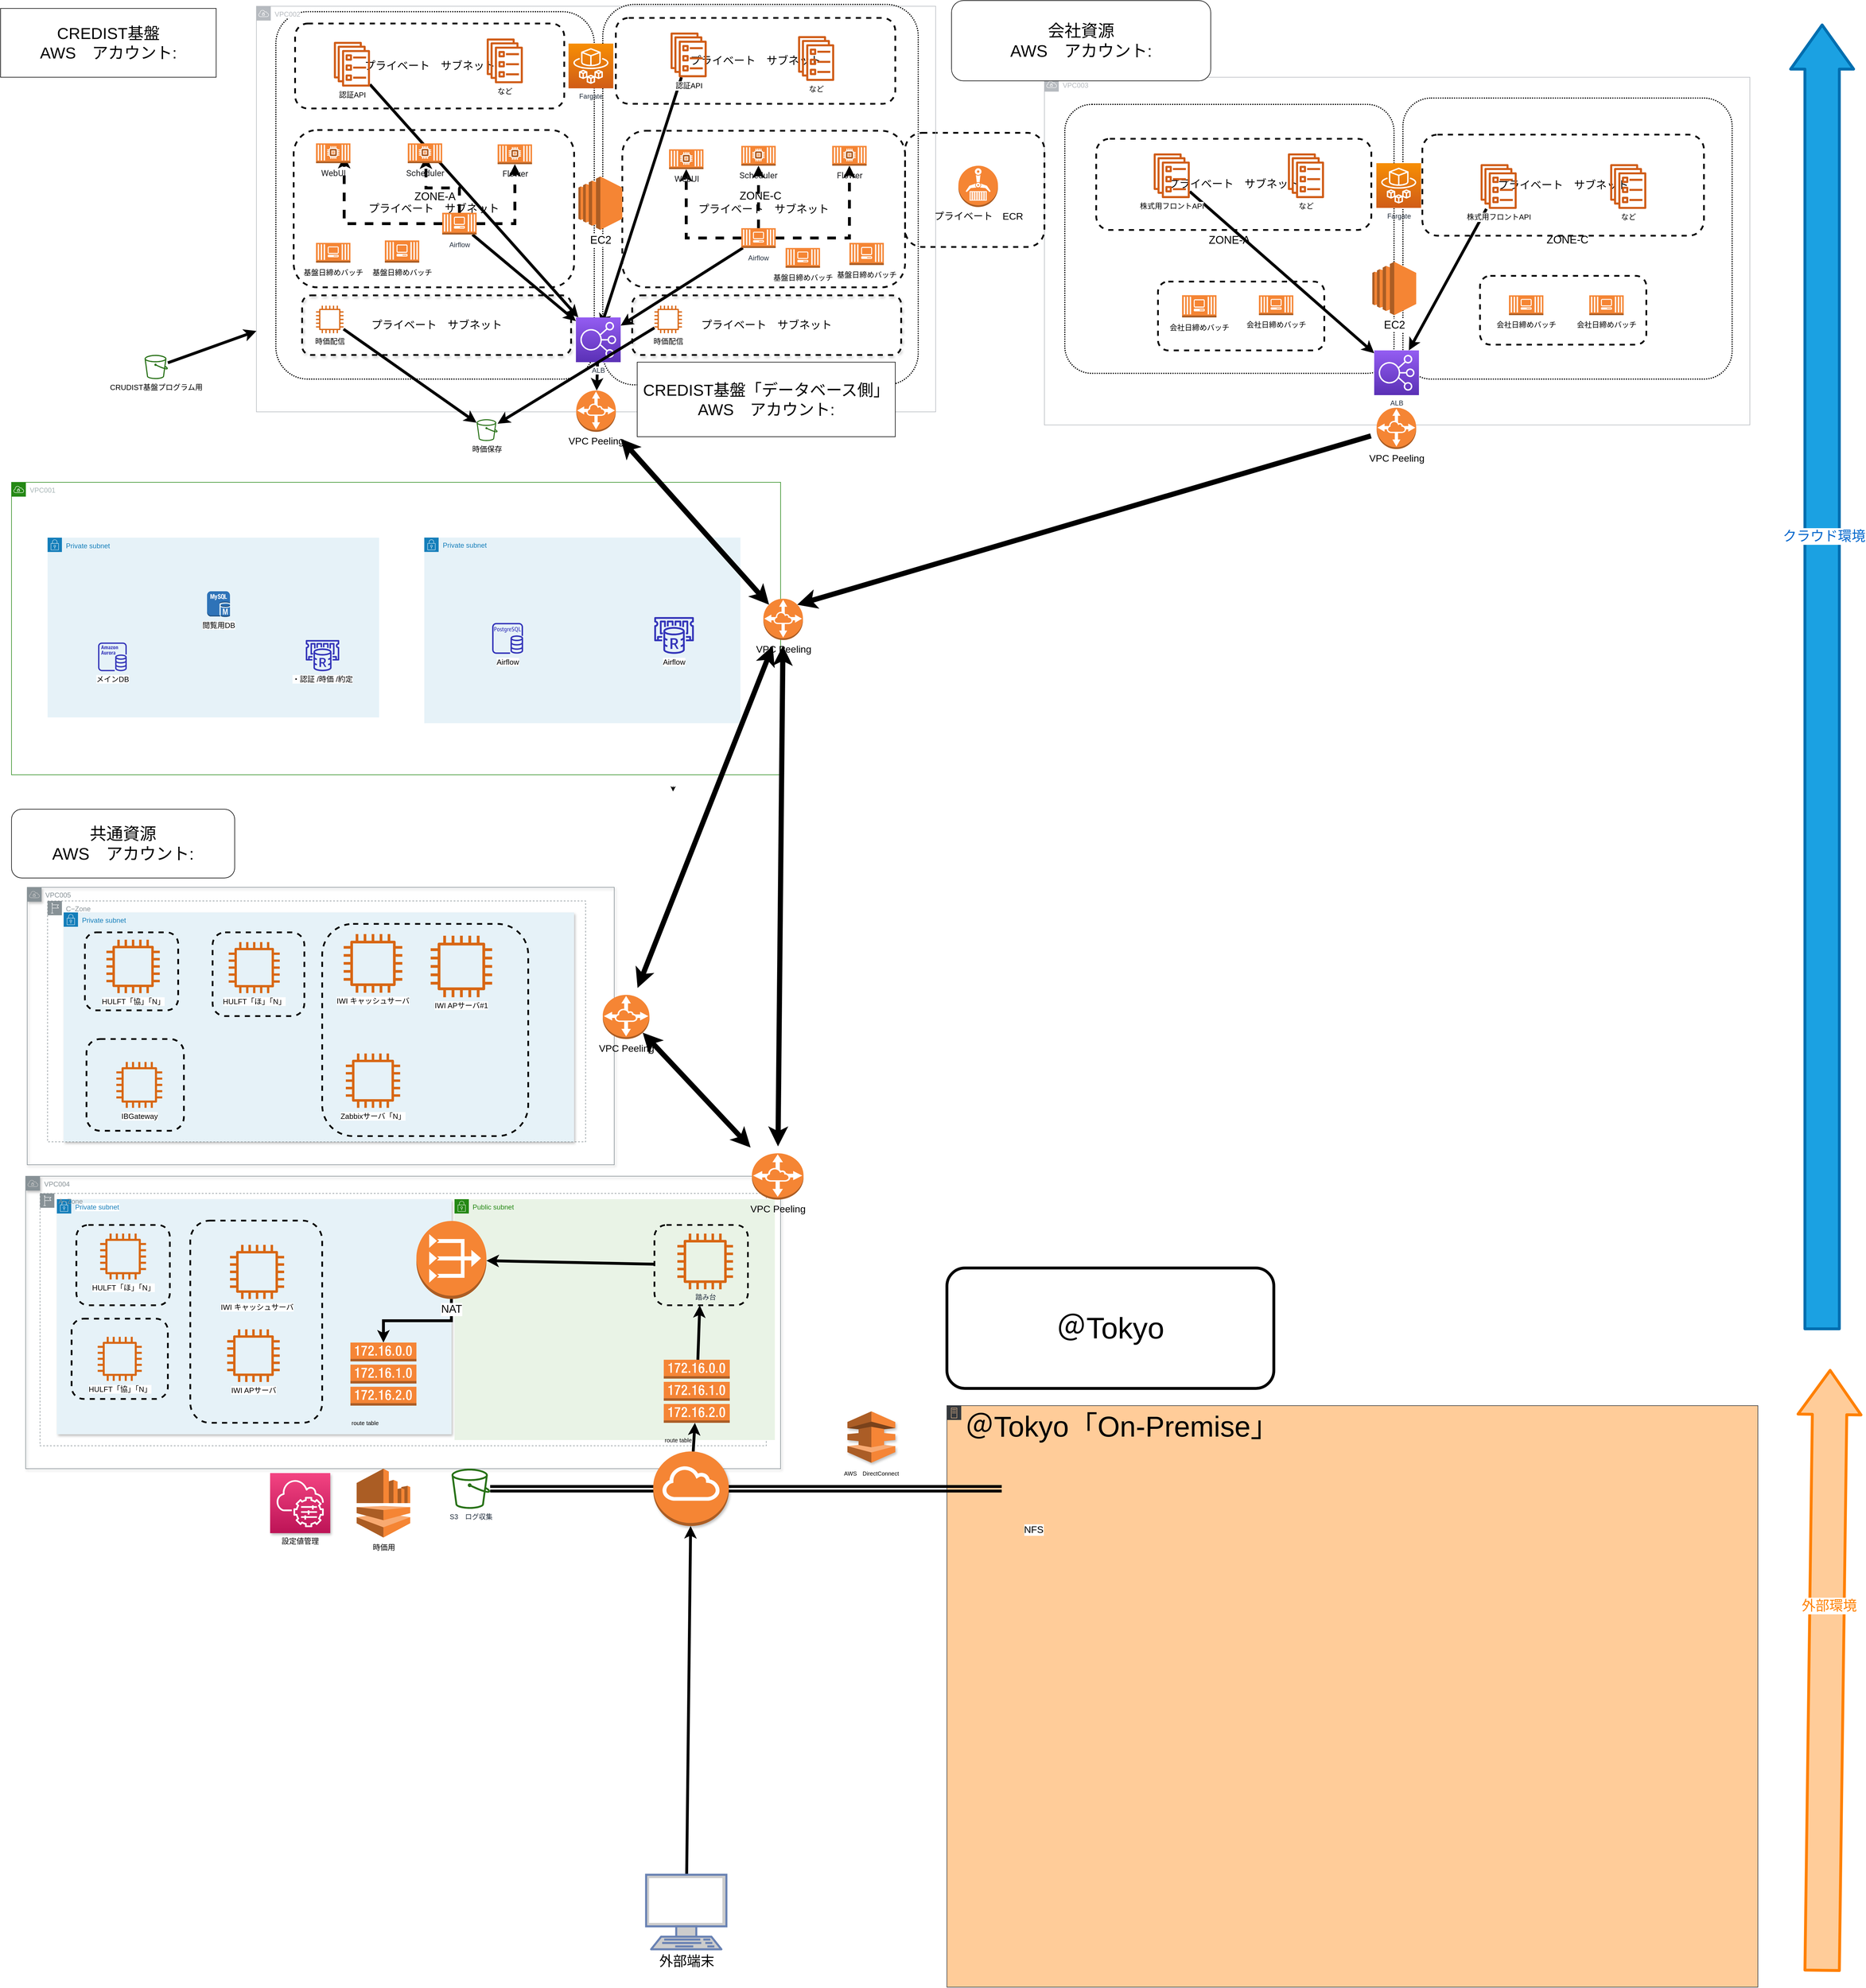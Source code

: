 <mxfile version="13.10.8" type="github">
  <diagram id="iOST615IHTNVgp9ad1BZ" name="ページ1">
    <mxGraphModel dx="1765" dy="1974" grid="1" gridSize="14" guides="1" tooltips="1" connect="1" arrows="1" fold="1" page="1" pageScale="1" pageWidth="1654" pageHeight="1169" math="0" shadow="0">
      <root>
        <mxCell id="0" />
        <mxCell id="1" parent="0" />
        <mxCell id="qhyCkcI-EQekB4RhnL2D-22" value="VPC004" style="outlineConnect=0;gradientColor=none;html=1;whiteSpace=wrap;fontSize=12;fontStyle=0;shape=mxgraph.aws4.group;grIcon=mxgraph.aws4.group_vpc;strokeColor=#879196;fillColor=none;verticalAlign=top;align=left;spacingLeft=30;fontColor=#879196;dashed=0;shadow=1;" vertex="1" parent="1">
          <mxGeometry x="73.77" y="910" width="1316.23" height="510" as="geometry" />
        </mxCell>
        <mxCell id="qhyCkcI-EQekB4RhnL2D-811" value="Private subnet" style="points=[[0,0],[0.25,0],[0.5,0],[0.75,0],[1,0],[1,0.25],[1,0.5],[1,0.75],[1,1],[0.75,1],[0.5,1],[0.25,1],[0,1],[0,0.75],[0,0.5],[0,0.25]];outlineConnect=0;gradientColor=none;html=1;whiteSpace=wrap;fontSize=12;fontStyle=0;shape=mxgraph.aws4.group;grIcon=mxgraph.aws4.group_security_group;grStroke=0;strokeColor=#147EBA;fillColor=#E6F2F8;verticalAlign=top;align=left;spacingLeft=30;fontColor=#147EBA;dashed=0;shadow=1;labelBackgroundColor=#ffffff;" vertex="1" parent="1">
          <mxGeometry x="128.19" y="950" width="688.14" height="410" as="geometry" />
        </mxCell>
        <mxCell id="qhyCkcI-EQekB4RhnL2D-685" value="" style="rounded=1;whiteSpace=wrap;html=1;shadow=0;dashed=1;labelBackgroundColor=#ffffff;strokeColor=#000000;strokeWidth=3;fillColor=none;fontSize=19;fontColor=#000000;" vertex="1" parent="1">
          <mxGeometry x="360.77" y="987.38" width="230" height="352.62" as="geometry" />
        </mxCell>
        <mxCell id="qhyCkcI-EQekB4RhnL2D-130" value="VPC005" style="outlineConnect=0;gradientColor=none;html=1;whiteSpace=wrap;fontSize=12;fontStyle=0;shape=mxgraph.aws4.group;grIcon=mxgraph.aws4.group_vpc;strokeColor=#879196;fillColor=none;verticalAlign=top;align=left;spacingLeft=30;fontColor=#879196;dashed=0;shadow=1;" vertex="1" parent="1">
          <mxGeometry x="76.46" y="406.25" width="1023.54" height="483.75" as="geometry" />
        </mxCell>
        <mxCell id="qhyCkcI-EQekB4RhnL2D-756" value="&lt;span&gt;プライベート　サブネット&lt;/span&gt;" style="rounded=1;whiteSpace=wrap;html=1;shadow=1;dashed=1;labelBackgroundColor=#ffffff;strokeColor=#000000;strokeWidth=3;fillColor=none;fontSize=19;fontColor=#000000;" vertex="1" parent="1">
          <mxGeometry x="555.74" y="-626.04" width="469" height="104" as="geometry" />
        </mxCell>
        <mxCell id="qhyCkcI-EQekB4RhnL2D-666" value="VPC003" style="outlineConnect=0;gradientColor=none;html=1;whiteSpace=wrap;fontSize=12;fontStyle=0;shape=mxgraph.aws4.group;grIcon=mxgraph.aws4.group_vpc;strokeColor=#B6BABF;fillColor=none;verticalAlign=top;align=left;spacingLeft=30;fontColor=#B6BABF;dashed=0;shadow=0;labelBackgroundColor=#ffffff;" vertex="1" parent="1">
          <mxGeometry x="1850.03" y="-1006.29" width="1229.97" height="606.29" as="geometry" />
        </mxCell>
        <mxCell id="qhyCkcI-EQekB4RhnL2D-616" value="ZONE-C" style="rounded=1;arcSize=10;dashed=1;fillColor=none;gradientColor=none;dashPattern=1 1;strokeWidth=2;shadow=0;labelBackgroundColor=#ffffff;fontSize=19;fontColor=#000000;" vertex="1" parent="1">
          <mxGeometry x="2475.09" y="-970" width="574" height="490" as="geometry" />
        </mxCell>
        <mxCell id="qhyCkcI-EQekB4RhnL2D-617" value="ZONE-A" style="rounded=1;arcSize=10;dashed=1;fillColor=none;gradientColor=none;dashPattern=1 1;strokeWidth=2;shadow=0;labelBackgroundColor=#ffffff;fontSize=19;fontColor=#000000;" vertex="1" parent="1">
          <mxGeometry x="1885.57" y="-959" width="574" height="469" as="geometry" />
        </mxCell>
        <mxCell id="qhyCkcI-EQekB4RhnL2D-637" value="&lt;meta charset=&quot;utf-8&quot;&gt;&lt;span style=&quot;color: rgb(0, 0, 0); font-family: helvetica; font-size: 19px; font-style: normal; font-weight: 400; letter-spacing: normal; text-align: center; text-indent: 0px; text-transform: none; word-spacing: 0px; background-color: rgb(255, 255, 255); display: inline; float: none;&quot;&gt;プライベート　サブネット&lt;/span&gt;" style="rounded=1;whiteSpace=wrap;html=1;shadow=0;dashed=1;labelBackgroundColor=#ffffff;strokeColor=#000000;strokeWidth=3;fillColor=none;fontSize=19;fontColor=#FF0000;" vertex="1" parent="1">
          <mxGeometry x="2508.97" y="-906.19" width="491.03" height="176.19" as="geometry" />
        </mxCell>
        <mxCell id="qhyCkcI-EQekB4RhnL2D-598" value="ZONE-A" style="rounded=1;arcSize=10;dashed=1;fillColor=none;gradientColor=none;dashPattern=1 1;strokeWidth=2;shadow=0;labelBackgroundColor=#ffffff;fontSize=19;fontColor=#000000;" vertex="1" parent="1">
          <mxGeometry x="510" y="-1120.63" width="555.14" height="640.63" as="geometry" />
        </mxCell>
        <mxCell id="qhyCkcI-EQekB4RhnL2D-627" value="&lt;meta charset=&quot;utf-8&quot;&gt;&lt;span style=&quot;color: rgb(0, 0, 0); font-family: helvetica; font-size: 19px; font-style: normal; font-weight: 400; letter-spacing: normal; text-align: center; text-indent: 0px; text-transform: none; word-spacing: 0px; background-color: rgb(255, 255, 255); display: inline; float: none;&quot;&gt;プライベート　サブネット&lt;/span&gt;" style="rounded=1;whiteSpace=wrap;html=1;shadow=0;dashed=1;labelBackgroundColor=#ffffff;strokeColor=#000000;strokeWidth=3;fillColor=none;fontSize=19;fontColor=#FF0000;" vertex="1" parent="1">
          <mxGeometry x="1940.29" y="-899.04" width="479.71" height="159.04" as="geometry" />
        </mxCell>
        <mxCell id="qhyCkcI-EQekB4RhnL2D-537" value="&lt;meta charset=&quot;utf-8&quot;&gt;&lt;span style=&quot;color: rgb(0, 0, 0); font-family: helvetica; font-size: 19px; font-style: normal; font-weight: 400; letter-spacing: normal; text-align: center; text-indent: 0px; text-transform: none; word-spacing: 0px; background-color: rgb(255, 255, 255); display: inline; float: none;&quot;&gt;プライベート　サブネット&lt;/span&gt;" style="rounded=1;whiteSpace=wrap;html=1;shadow=0;dashed=1;labelBackgroundColor=#ffffff;strokeColor=#000000;strokeWidth=3;fillColor=none;fontSize=19;fontColor=#FF0000;" vertex="1" parent="1">
          <mxGeometry x="543.5" y="-1100" width="469.29" height="148.13" as="geometry" />
        </mxCell>
        <mxCell id="qhyCkcI-EQekB4RhnL2D-141" value="Private subnet" style="points=[[0,0],[0.25,0],[0.5,0],[0.75,0],[1,0],[1,0.25],[1,0.5],[1,0.75],[1,1],[0.75,1],[0.5,1],[0.25,1],[0,1],[0,0.75],[0,0.5],[0,0.25]];outlineConnect=0;gradientColor=none;html=1;whiteSpace=wrap;fontSize=12;fontStyle=0;shape=mxgraph.aws4.group;grIcon=mxgraph.aws4.group_security_group;grStroke=0;strokeColor=#147EBA;fillColor=#E6F2F8;verticalAlign=top;align=left;spacingLeft=30;fontColor=#147EBA;dashed=0;shadow=1;" vertex="1" parent="1">
          <mxGeometry x="140" y="450" width="890" height="400" as="geometry" />
        </mxCell>
        <mxCell id="qhyCkcI-EQekB4RhnL2D-667" value="" style="rounded=1;whiteSpace=wrap;html=1;shadow=0;dashed=1;labelBackgroundColor=#ffffff;strokeColor=#000000;strokeWidth=3;fontSize=19;fontColor=#000000;fillColor=none;" vertex="1" parent="1">
          <mxGeometry x="1607.03" y="-909.37" width="243" height="199" as="geometry" />
        </mxCell>
        <mxCell id="qhyCkcI-EQekB4RhnL2D-612" value="VPC002" style="outlineConnect=0;gradientColor=none;html=1;whiteSpace=wrap;fontSize=12;fontStyle=0;shape=mxgraph.aws4.group;grIcon=mxgraph.aws4.group_vpc;strokeColor=#B6BABF;fillColor=none;verticalAlign=top;align=left;spacingLeft=30;fontColor=#B6BABF;dashed=0;shadow=0;labelBackgroundColor=#ffffff;" vertex="1" parent="1">
          <mxGeometry x="476.09" y="-1130.08" width="1184.29" height="707.16" as="geometry" />
        </mxCell>
        <mxCell id="qhyCkcI-EQekB4RhnL2D-599" value="ZONE-C" style="rounded=1;arcSize=10;dashed=1;fillColor=none;gradientColor=none;dashPattern=1 1;strokeWidth=2;shadow=0;labelBackgroundColor=#ffffff;fontSize=19;fontColor=#000000;" vertex="1" parent="1">
          <mxGeometry x="1080" y="-1133.25" width="550" height="663.25" as="geometry" />
        </mxCell>
        <mxCell id="qhyCkcI-EQekB4RhnL2D-585" value="&lt;font color=&quot;#000000&quot;&gt;プライベート　サブネット&lt;/font&gt;" style="rounded=1;whiteSpace=wrap;html=1;shadow=0;dashed=1;labelBackgroundColor=#ffffff;strokeColor=#000000;strokeWidth=3;fillColor=none;fontSize=19;fontColor=#FF0000;" vertex="1" parent="1">
          <mxGeometry x="541.03" y="-914.24" width="488.97" height="274.24" as="geometry" />
        </mxCell>
        <mxCell id="qhyCkcI-EQekB4RhnL2D-593" value="&lt;span style=&quot;color: rgb(0 , 0 , 0)&quot;&gt;プライベート　サブネット&lt;/span&gt;" style="rounded=1;whiteSpace=wrap;html=1;shadow=0;dashed=1;labelBackgroundColor=#ffffff;strokeColor=#000000;strokeWidth=3;fillColor=none;fontSize=19;fontColor=#FF0000;" vertex="1" parent="1">
          <mxGeometry x="1114.03" y="-913.0" width="493" height="273" as="geometry" />
        </mxCell>
        <mxCell id="qhyCkcI-EQekB4RhnL2D-30" value="A−Zone" style="outlineConnect=0;gradientColor=none;html=1;whiteSpace=wrap;fontSize=12;fontStyle=0;shape=mxgraph.aws4.group;grIcon=mxgraph.aws4.group_region;strokeColor=#879196;fillColor=none;verticalAlign=top;align=left;spacingLeft=30;fontColor=#879196;dashed=1;shadow=0;" vertex="1" parent="1">
          <mxGeometry x="98.8" y="940" width="1266.18" height="440" as="geometry" />
        </mxCell>
        <mxCell id="qhyCkcI-EQekB4RhnL2D-29" value="C−Zone" style="outlineConnect=0;gradientColor=none;html=1;whiteSpace=wrap;fontSize=12;fontStyle=0;shape=mxgraph.aws4.group;grIcon=mxgraph.aws4.group_region;strokeColor=#879196;fillColor=none;verticalAlign=top;align=left;spacingLeft=30;fontColor=#879196;dashed=1;shadow=0;" vertex="1" parent="1">
          <mxGeometry x="111.97" y="430" width="938.03" height="420" as="geometry" />
        </mxCell>
        <mxCell id="qhyCkcI-EQekB4RhnL2D-8" value="VPC001" style="points=[[0,0],[0.25,0],[0.5,0],[0.75,0],[1,0],[1,0.25],[1,0.5],[1,0.75],[1,1],[0.75,1],[0.5,1],[0.25,1],[0,1],[0,0.75],[0,0.5],[0,0.25]];outlineConnect=0;gradientColor=none;html=1;whiteSpace=wrap;fontSize=12;fontStyle=0;shape=mxgraph.aws4.group;grIcon=mxgraph.aws4.group_vpc;strokeColor=#248814;fillColor=none;verticalAlign=top;align=left;spacingLeft=30;fontColor=#AAB7B8;dashed=0;" vertex="1" parent="1">
          <mxGeometry x="49.07" y="-300" width="1340.93" height="510" as="geometry" />
        </mxCell>
        <mxCell id="qhyCkcI-EQekB4RhnL2D-402" value="Private subnet" style="points=[[0,0],[0.25,0],[0.5,0],[0.75,0],[1,0],[1,0.25],[1,0.5],[1,0.75],[1,1],[0.75,1],[0.5,1],[0.25,1],[0,1],[0,0.75],[0,0.5],[0,0.25]];outlineConnect=0;gradientColor=none;html=1;whiteSpace=wrap;fontSize=12;fontStyle=0;shape=mxgraph.aws4.group;grIcon=mxgraph.aws4.group_security_group;grStroke=0;strokeColor=#147EBA;fillColor=#E6F2F8;verticalAlign=top;align=left;spacingLeft=30;fontColor=#147EBA;dashed=0;shadow=0;" vertex="1" parent="1">
          <mxGeometry x="768.78" y="-203.58" width="551.22" height="323.58" as="geometry" />
        </mxCell>
        <mxCell id="qhyCkcI-EQekB4RhnL2D-140" value="Public subnet" style="points=[[0,0],[0.25,0],[0.5,0],[0.75,0],[1,0],[1,0.25],[1,0.5],[1,0.75],[1,1],[0.75,1],[0.5,1],[0.25,1],[0,1],[0,0.75],[0,0.5],[0,0.25]];outlineConnect=0;gradientColor=none;html=1;whiteSpace=wrap;fontSize=12;fontStyle=0;shape=mxgraph.aws4.group;grIcon=mxgraph.aws4.group_security_group;grStroke=0;strokeColor=#248814;fillColor=#E9F3E6;verticalAlign=top;align=left;spacingLeft=30;fontColor=#248814;dashed=0;shadow=0;" vertex="1" parent="1">
          <mxGeometry x="821.47" y="950" width="558.53" height="420" as="geometry" />
        </mxCell>
        <mxCell id="qhyCkcI-EQekB4RhnL2D-1" value="&lt;font style=&quot;font-size: 28px&quot;&gt;CREDIST基盤&lt;br&gt;AWS　アカウント:&lt;/font&gt;" style="rounded=1;whiteSpace=wrap;html=1;fontSize=17;arcSize=0;" vertex="1" parent="1">
          <mxGeometry x="30" y="-1126.29" width="375.86" height="120" as="geometry" />
        </mxCell>
        <mxCell id="qhyCkcI-EQekB4RhnL2D-15" value="&lt;span style=&quot;color: rgb(0 , 0 , 0) ; font-family: &amp;#34;arial&amp;#34; ; font-size: 13px ; text-align: left ; background-color: rgb(255 , 255 , 255)&quot;&gt;Airflow&lt;/span&gt;" style="outlineConnect=0;fontColor=#232F3E;gradientColor=none;fillColor=#3334B9;strokeColor=none;dashed=0;verticalLabelPosition=bottom;verticalAlign=top;align=center;html=1;fontSize=12;fontStyle=0;aspect=fixed;pointerEvents=1;shape=mxgraph.aws4.rds_postgresql_instance;" vertex="1" parent="1">
          <mxGeometry x="887.11" y="-54.85" width="54" height="54" as="geometry" />
        </mxCell>
        <mxCell id="qhyCkcI-EQekB4RhnL2D-17" value="&lt;span style=&quot;color: rgb(0 , 0 , 0) ; font-family: &amp;#34;arial&amp;#34; ; font-size: 13px ; text-align: left ; background-color: rgb(255 , 255 , 255)&quot;&gt;Airflow&lt;/span&gt;" style="outlineConnect=0;fontColor=#232F3E;gradientColor=none;fillColor=#3334B9;strokeColor=none;dashed=0;verticalLabelPosition=bottom;verticalAlign=top;align=center;html=1;fontSize=12;fontStyle=0;aspect=fixed;pointerEvents=1;shape=mxgraph.aws4.elasticache_for_redis;shadow=0;" vertex="1" parent="1">
          <mxGeometry x="1167.99" y="-65.0" width="72.53" height="64.15" as="geometry" />
        </mxCell>
        <mxCell id="qhyCkcI-EQekB4RhnL2D-21" value="&lt;font style=&quot;font-size: 29px;&quot;&gt;共通資源&lt;br style=&quot;font-size: 29px;&quot;&gt;&lt;font style=&quot;font-size: 29px;&quot;&gt;AWS　アカウント:&lt;/font&gt;&lt;/font&gt;" style="rounded=1;whiteSpace=wrap;html=1;fontSize=29;" vertex="1" parent="1">
          <mxGeometry x="49.07" y="270.0" width="389.14" height="120" as="geometry" />
        </mxCell>
        <mxCell id="qhyCkcI-EQekB4RhnL2D-24" value="踏み台" style="outlineConnect=0;fontColor=#232F3E;gradientColor=none;fillColor=#D86613;strokeColor=none;dashed=0;verticalLabelPosition=bottom;verticalAlign=top;align=center;html=1;fontSize=12;fontStyle=0;aspect=fixed;pointerEvents=1;shape=mxgraph.aws4.instance2;shadow=0;" vertex="1" parent="1">
          <mxGeometry x="1210.0" y="1010.0" width="97.11" height="97.11" as="geometry" />
        </mxCell>
        <mxCell id="qhyCkcI-EQekB4RhnL2D-27" value="&lt;span style=&quot;color: rgb(0 , 0 , 0) ; font-family: &amp;#34;arial&amp;#34; ; font-size: 13px ; text-align: left ; background-color: rgb(255 , 255 , 255)&quot;&gt;IBGateway&lt;/span&gt;" style="outlineConnect=0;fontColor=#232F3E;gradientColor=none;fillColor=#D86613;strokeColor=none;dashed=0;verticalLabelPosition=bottom;verticalAlign=top;align=center;html=1;fontSize=12;fontStyle=0;aspect=fixed;pointerEvents=1;shape=mxgraph.aws4.instance2;shadow=0;" vertex="1" parent="1">
          <mxGeometry x="231.86" y="710.75" width="80" height="80" as="geometry" />
        </mxCell>
        <mxCell id="qhyCkcI-EQekB4RhnL2D-31" value="S3　ログ収集" style="outlineConnect=0;fontColor=#232F3E;gradientColor=none;fillColor=#277116;strokeColor=none;dashed=0;verticalLabelPosition=bottom;verticalAlign=top;align=center;html=1;fontSize=12;fontStyle=0;aspect=fixed;pointerEvents=1;shape=mxgraph.aws4.bucket;shadow=0;" vertex="1" parent="1">
          <mxGeometry x="816.33" y="1420" width="67.32" height="70" as="geometry" />
        </mxCell>
        <mxCell id="qhyCkcI-EQekB4RhnL2D-824" style="edgeStyle=none;rounded=0;orthogonalLoop=1;jettySize=auto;html=1;startArrow=none;startFill=0;strokeWidth=5;fontSize=24;fontColor=#000000;" edge="1" parent="1" source="qhyCkcI-EQekB4RhnL2D-38" target="qhyCkcI-EQekB4RhnL2D-818">
          <mxGeometry relative="1" as="geometry" />
        </mxCell>
        <mxCell id="qhyCkcI-EQekB4RhnL2D-38" value="外部端末" style="verticalAlign=top;verticalLabelPosition=bottom;labelPosition=center;align=center;html=1;outlineConnect=0;fillColor=#CCCCCC;strokeColor=#6881B3;gradientColor=none;gradientDirection=north;strokeWidth=2;shape=mxgraph.networks.terminal;shadow=0;fontSize=24;" vertex="1" parent="1">
          <mxGeometry x="1155.53" y="2128" width="140" height="130" as="geometry" />
        </mxCell>
        <mxCell id="qhyCkcI-EQekB4RhnL2D-44" value="&lt;font style=&quot;font-size: 50px&quot;&gt;＠Tokyo「On-Premise」&lt;/font&gt;" style="outlineConnect=0;html=1;whiteSpace=wrap;fontSize=12;fontStyle=0;shape=mxgraph.aws4.group;grIcon=mxgraph.aws4.group_on_premise;strokeColor=#36393d;fillColor=#ffcc99;verticalAlign=top;align=left;spacingLeft=30;dashed=0;shadow=0;" vertex="1" parent="1">
          <mxGeometry x="1680" y="1310" width="1414" height="1014" as="geometry" />
        </mxCell>
        <mxCell id="qhyCkcI-EQekB4RhnL2D-830" style="edgeStyle=orthogonalEdgeStyle;rounded=0;orthogonalLoop=1;jettySize=auto;html=1;startArrow=none;startFill=0;strokeWidth=5;fontSize=24;fontColor=#000000;shape=link;" edge="1" parent="1" source="qhyCkcI-EQekB4RhnL2D-45" target="qhyCkcI-EQekB4RhnL2D-31">
          <mxGeometry relative="1" as="geometry" />
        </mxCell>
        <mxCell id="qhyCkcI-EQekB4RhnL2D-45" value="NFS" style="shape=image;html=1;verticalAlign=top;verticalLabelPosition=bottom;labelBackgroundColor=#ffffff;imageAspect=0;aspect=fixed;image=https://cdn2.iconfinder.com/data/icons/stilllife/48x48/filesystems/gnome-fs-nfs.png;shadow=0;fillColor=none;fontSize=17;" vertex="1" parent="1">
          <mxGeometry x="1775.57" y="1400" width="110" height="110" as="geometry" />
        </mxCell>
        <mxCell id="qhyCkcI-EQekB4RhnL2D-58" value="&lt;span style=&quot;color: rgb(0 , 0 , 0) ; font-family: &amp;#34;arial&amp;#34; ; font-size: 13px ; text-align: left ; background-color: rgb(255 , 255 , 255)&quot;&gt;時価保存&lt;/span&gt;" style="outlineConnect=0;fontColor=#232F3E;gradientColor=none;fillColor=#277116;strokeColor=none;dashed=0;verticalLabelPosition=bottom;verticalAlign=top;align=center;html=1;fontSize=12;fontStyle=0;aspect=fixed;pointerEvents=1;shape=mxgraph.aws4.bucket;shadow=0;" vertex="1" parent="1">
          <mxGeometry x="860" y="-410.0" width="36.54" height="38" as="geometry" />
        </mxCell>
        <mxCell id="qhyCkcI-EQekB4RhnL2D-798" style="edgeStyle=none;rounded=0;orthogonalLoop=1;jettySize=auto;html=1;startArrow=none;startFill=0;strokeWidth=5;fontSize=19;fontColor=#000000;" edge="1" parent="1" source="qhyCkcI-EQekB4RhnL2D-60" target="qhyCkcI-EQekB4RhnL2D-612">
          <mxGeometry relative="1" as="geometry" />
        </mxCell>
        <mxCell id="qhyCkcI-EQekB4RhnL2D-60" value="&lt;span style=&quot;color: rgb(0 , 0 , 0) ; font-family: &amp;#34;arial&amp;#34; ; font-size: 13px ; text-align: left ; background-color: rgb(255 , 255 , 255)&quot;&gt;CRUDIST基盤プログラム用&lt;/span&gt;" style="outlineConnect=0;fontColor=#232F3E;gradientColor=none;fillColor=#277116;strokeColor=none;dashed=0;verticalLabelPosition=bottom;verticalAlign=top;align=center;html=1;fontSize=12;fontStyle=0;aspect=fixed;pointerEvents=1;shape=mxgraph.aws4.bucket;shadow=0;" vertex="1" parent="1">
          <mxGeometry x="281.09" y="-522.2" width="40.6" height="42.2" as="geometry" />
        </mxCell>
        <mxCell id="qhyCkcI-EQekB4RhnL2D-67" value="&lt;font style=&quot;font-size: 10px&quot;&gt;AWS　DirectConnect&lt;/font&gt;" style="outlineConnect=0;dashed=0;verticalLabelPosition=bottom;verticalAlign=top;align=center;html=1;shape=mxgraph.aws3.direct_connect;fillColor=#F58536;gradientColor=none;shadow=1;fontSize=17;" vertex="1" parent="1">
          <mxGeometry x="1506.52" y="1320.0" width="83.48" height="89.6" as="geometry" />
        </mxCell>
        <mxCell id="qhyCkcI-EQekB4RhnL2D-68" value="&lt;span style=&quot;color: rgb(0 , 0 , 0) ; font-family: &amp;#34;arial&amp;#34; ; font-size: 13px ; text-align: left ; background-color: rgb(255 , 255 , 255)&quot;&gt;IWI キャッシュサーバ&lt;/span&gt;" style="outlineConnect=0;fontColor=#232F3E;gradientColor=none;fillColor=#D86613;strokeColor=none;dashed=0;verticalLabelPosition=bottom;verticalAlign=top;align=center;html=1;fontSize=12;fontStyle=0;aspect=fixed;pointerEvents=1;shape=mxgraph.aws4.instance2;shadow=0;" vertex="1" parent="1">
          <mxGeometry x="628.18" y="487.7" width="102.3" height="102.3" as="geometry" />
        </mxCell>
        <mxCell id="qhyCkcI-EQekB4RhnL2D-69" value="&lt;span style=&quot;font-family: &amp;#34;arial&amp;#34; ; font-size: 13px ; text-align: left ; background-color: rgb(255 , 255 , 255)&quot;&gt;時価用&lt;/span&gt;" style="outlineConnect=0;dashed=0;verticalLabelPosition=bottom;verticalAlign=top;align=center;html=1;shape=mxgraph.aws3.kinesis;fillColor=#F58534;gradientColor=none;shadow=0;fontSize=17;" vertex="1" parent="1">
          <mxGeometry x="650.84" y="1420" width="93.41" height="120" as="geometry" />
        </mxCell>
        <mxCell id="qhyCkcI-EQekB4RhnL2D-70" value="&lt;span style=&quot;color: rgb(0 , 0 , 0) ; font-family: &amp;#34;arial&amp;#34; ; font-size: 13px ; text-align: left ; background-color: rgb(255 , 255 , 255)&quot;&gt;IWI APサーバ#1&lt;/span&gt;" style="outlineConnect=0;fontColor=#232F3E;gradientColor=none;fillColor=#D86613;strokeColor=none;dashed=0;verticalLabelPosition=bottom;verticalAlign=top;align=center;html=1;fontSize=12;fontStyle=0;aspect=fixed;pointerEvents=1;shape=mxgraph.aws4.instance2;shadow=0;" vertex="1" parent="1">
          <mxGeometry x="779.86" y="490.59" width="107.25" height="107.25" as="geometry" />
        </mxCell>
        <mxCell id="qhyCkcI-EQekB4RhnL2D-71" value="&lt;span style=&quot;color: rgb(0 , 0 , 0) ; font-family: &amp;#34;arial&amp;#34; ; font-size: 13px ; text-align: left ; background-color: rgb(255 , 255 , 255)&quot;&gt;Zabbixサーバ「N」&lt;/span&gt;" style="outlineConnect=0;fontColor=#232F3E;gradientColor=none;fillColor=#D86613;strokeColor=none;dashed=0;verticalLabelPosition=bottom;verticalAlign=top;align=center;html=1;fontSize=12;fontStyle=0;aspect=fixed;pointerEvents=1;shape=mxgraph.aws4.instance2;shadow=0;" vertex="1" parent="1">
          <mxGeometry x="631.99" y="696.06" width="94.69" height="94.69" as="geometry" />
        </mxCell>
        <mxCell id="qhyCkcI-EQekB4RhnL2D-72" value="&lt;span style=&quot;color: rgb(0 , 0 , 0) ; font-family: &amp;#34;arial&amp;#34; ; font-size: 13px ; text-align: left ; background-color: rgb(255 , 255 , 255)&quot;&gt;HULFT「協」「N」&lt;/span&gt;" style="outlineConnect=0;fontColor=#232F3E;gradientColor=none;fillColor=#D86613;strokeColor=none;dashed=0;verticalLabelPosition=bottom;verticalAlign=top;align=center;html=1;fontSize=12;fontStyle=0;aspect=fixed;pointerEvents=1;shape=mxgraph.aws4.instance2;shadow=0;" vertex="1" parent="1">
          <mxGeometry x="214.52" y="497.67" width="93.08" height="93.08" as="geometry" />
        </mxCell>
        <mxCell id="qhyCkcI-EQekB4RhnL2D-91" value="&lt;font style=&quot;font-size: 29px&quot;&gt;会社資源&lt;br&gt;&lt;font style=&quot;font-size: 29px&quot;&gt;AWS　アカウント:&lt;/font&gt;&lt;/font&gt;" style="rounded=1;whiteSpace=wrap;html=1;fontSize=17;" vertex="1" parent="1">
          <mxGeometry x="1688" y="-1140" width="452" height="140" as="geometry" />
        </mxCell>
        <mxCell id="qhyCkcI-EQekB4RhnL2D-95" value="&lt;div style=&quot;text-align: left&quot;&gt;&lt;font style=&quot;font-size: 52px&quot;&gt;＠Tokyo&lt;/font&gt;&lt;/div&gt;" style="rounded=1;whiteSpace=wrap;html=1;fontSize=17;strokeWidth=5;" vertex="1" parent="1">
          <mxGeometry x="1680" y="1070" width="570" height="210" as="geometry" />
        </mxCell>
        <mxCell id="qhyCkcI-EQekB4RhnL2D-288" style="edgeStyle=elbowEdgeStyle;rounded=0;orthogonalLoop=1;jettySize=auto;html=1;fontSize=17;" edge="1" parent="1">
          <mxGeometry relative="1" as="geometry">
            <mxPoint x="1202.599" y="229.928" as="sourcePoint" />
            <mxPoint x="1202.61" y="239.137" as="targetPoint" />
          </mxGeometry>
        </mxCell>
        <mxCell id="qhyCkcI-EQekB4RhnL2D-132" value="&lt;span style=&quot;color: rgb(0 , 0 , 0) ; font-family: &amp;#34;arial&amp;#34; ; font-size: 13px ; text-align: left ; background-color: rgb(255 , 255 , 255)&quot;&gt;設定値管理&lt;/span&gt;" style="outlineConnect=0;fontColor=#232F3E;gradientColor=#F34482;gradientDirection=north;fillColor=#BC1356;strokeColor=#ffffff;dashed=0;verticalLabelPosition=bottom;verticalAlign=top;align=center;html=1;fontSize=12;fontStyle=0;aspect=fixed;shape=mxgraph.aws4.resourceIcon;resIcon=mxgraph.aws4.systems_manager;shadow=1;" vertex="1" parent="1">
          <mxGeometry x="500.0" y="1427.59" width="104.83" height="104.83" as="geometry" />
        </mxCell>
        <mxCell id="qhyCkcI-EQekB4RhnL2D-796" style="edgeStyle=none;rounded=0;orthogonalLoop=1;jettySize=auto;html=1;startArrow=none;startFill=0;strokeWidth=5;fontSize=19;fontColor=#000000;" edge="1" parent="1" source="qhyCkcI-EQekB4RhnL2D-136" target="qhyCkcI-EQekB4RhnL2D-58">
          <mxGeometry relative="1" as="geometry" />
        </mxCell>
        <mxCell id="qhyCkcI-EQekB4RhnL2D-136" value="&lt;span style=&quot;color: rgb(0 , 0 , 0) ; font-family: &amp;#34;arial&amp;#34; ; font-size: 13px ; text-align: left ; background-color: rgb(255 , 255 , 255)&quot;&gt;時価配信&lt;/span&gt;" style="outlineConnect=0;fontColor=#232F3E;gradientColor=none;fillColor=#D86613;strokeColor=none;dashed=1;verticalLabelPosition=bottom;verticalAlign=top;align=center;html=1;fontSize=12;fontStyle=0;aspect=fixed;pointerEvents=1;shape=mxgraph.aws4.instance2;" vertex="1" parent="1">
          <mxGeometry x="580.0" y="-608.0" width="48" height="48" as="geometry" />
        </mxCell>
        <mxCell id="qhyCkcI-EQekB4RhnL2D-183" style="edgeStyle=elbowEdgeStyle;rounded=0;orthogonalLoop=1;jettySize=auto;html=1;exitX=0.5;exitY=1;exitDx=0;exitDy=0;fontSize=17;" edge="1" parent="1">
          <mxGeometry relative="1" as="geometry">
            <mxPoint x="898.15" y="-749.79" as="sourcePoint" />
            <mxPoint x="898.148" y="-749.79" as="targetPoint" />
          </mxGeometry>
        </mxCell>
        <mxCell id="qhyCkcI-EQekB4RhnL2D-320" value="&lt;span style=&quot;color: rgb(32 , 33 , 36) ; font-family: &amp;#34;roboto&amp;#34; , sans-serif ; font-size: 15px&quot;&gt;Flower&lt;/span&gt;" style="outlineConnect=0;dashed=0;verticalLabelPosition=bottom;verticalAlign=top;align=center;html=1;shape=mxgraph.aws3.ec2_compute_container_2;fillColor=#F58534;gradientColor=none;shadow=0;fontSize=17;" vertex="1" parent="1">
          <mxGeometry x="896.65" y="-889.24" width="60" height="34.5" as="geometry" />
        </mxCell>
        <mxCell id="qhyCkcI-EQekB4RhnL2D-366" value="プライベート　ECR" style="outlineConnect=0;dashed=0;verticalLabelPosition=bottom;verticalAlign=top;align=center;html=1;shape=mxgraph.aws3.ecr;fillColor=#F58534;gradientColor=none;shadow=0;fontSize=17;" vertex="1" parent="1">
          <mxGeometry x="1700" y="-852" width="69" height="72" as="geometry" />
        </mxCell>
        <mxCell id="qhyCkcI-EQekB4RhnL2D-401" value="Private subnet" style="points=[[0,0],[0.25,0],[0.5,0],[0.75,0],[1,0],[1,0.25],[1,0.5],[1,0.75],[1,1],[0.75,1],[0.5,1],[0.25,1],[0,1],[0,0.75],[0,0.5],[0,0.25]];outlineConnect=0;gradientColor=none;html=1;whiteSpace=wrap;fontSize=12;fontStyle=0;shape=mxgraph.aws4.group;grIcon=mxgraph.aws4.group_security_group;grStroke=0;strokeColor=#147EBA;fillColor=#E6F2F8;verticalAlign=top;align=left;spacingLeft=30;fontColor=#147EBA;dashed=0;shadow=0;" vertex="1" parent="1">
          <mxGeometry x="111.97" y="-203.5" width="578.03" height="313.5" as="geometry" />
        </mxCell>
        <mxCell id="qhyCkcI-EQekB4RhnL2D-14" value="&lt;span style=&quot;color: rgb(0 , 0 , 0) ; font-family: &amp;#34;arial&amp;#34; ; font-size: 13px ; text-align: left ; background-color: rgb(255 , 255 , 255)&quot;&gt;・認証 /時価 /約定&lt;/span&gt;" style="outlineConnect=0;fontColor=#232F3E;gradientColor=none;fillColor=#3334B9;strokeColor=none;dashed=0;verticalLabelPosition=bottom;verticalAlign=top;align=center;html=1;fontSize=12;fontStyle=0;aspect=fixed;pointerEvents=1;shape=mxgraph.aws4.elasticache_for_redis;" vertex="1" parent="1">
          <mxGeometry x="560.62" y="-24.96" width="61.39" height="54.31" as="geometry" />
        </mxCell>
        <mxCell id="qhyCkcI-EQekB4RhnL2D-9" value="&lt;span style=&quot;color: rgb(0 , 0 , 0) ; font-family: &amp;#34;arial&amp;#34; ; font-size: 13px ; text-align: left ; background-color: rgb(255 , 255 , 255)&quot;&gt;メインDB&lt;/span&gt;" style="outlineConnect=0;fontColor=#232F3E;gradientColor=none;fillColor=#3334B9;strokeColor=none;dashed=0;verticalLabelPosition=bottom;verticalAlign=top;align=center;html=1;fontSize=12;fontStyle=0;aspect=fixed;pointerEvents=1;shape=mxgraph.aws4.aurora_instance;" vertex="1" parent="1">
          <mxGeometry x="200.0" y="-20.65" width="50" height="50" as="geometry" />
        </mxCell>
        <mxCell id="qhyCkcI-EQekB4RhnL2D-10" value="&lt;span style=&quot;font-family: &amp;#34;arial&amp;#34; ; font-size: 13px ; text-align: left ; background-color: rgb(255 , 255 , 255)&quot;&gt;閲覧用DB&lt;/span&gt;" style="outlineConnect=0;dashed=0;verticalLabelPosition=bottom;verticalAlign=top;align=center;html=1;shape=mxgraph.aws3.mysql_db_instance;fillColor=#2E73B8;gradientColor=none;" vertex="1" parent="1">
          <mxGeometry x="390.0" y="-110" width="40" height="45" as="geometry" />
        </mxCell>
        <mxCell id="qhyCkcI-EQekB4RhnL2D-404" value="&lt;font style=&quot;font-size: 28px&quot;&gt;CREDIST基盤「データベース側」&lt;br&gt;AWS　アカウント:&lt;/font&gt;" style="rounded=1;whiteSpace=wrap;html=1;fontSize=17;arcSize=0;" vertex="1" parent="1">
          <mxGeometry x="1140" y="-509.5" width="450" height="130" as="geometry" />
        </mxCell>
        <mxCell id="qhyCkcI-EQekB4RhnL2D-26" value="&lt;span style=&quot;color: rgb(0 , 0 , 0) ; font-family: &amp;#34;arial&amp;#34; ; font-size: 13px ; text-align: left ; background-color: rgb(255 , 255 , 255)&quot;&gt;HULFT「ほ」「N」&lt;/span&gt;" style="outlineConnect=0;fontColor=#232F3E;gradientColor=none;fillColor=#D86613;strokeColor=none;dashed=0;verticalLabelPosition=bottom;verticalAlign=top;align=center;html=1;fontSize=12;fontStyle=0;aspect=fixed;pointerEvents=1;shape=mxgraph.aws4.instance2;shadow=0;" vertex="1" parent="1">
          <mxGeometry x="427.76" y="501.75" width="89" height="89" as="geometry" />
        </mxCell>
        <mxCell id="qhyCkcI-EQekB4RhnL2D-482" style="edgeStyle=elbowEdgeStyle;rounded=0;orthogonalLoop=1;jettySize=auto;html=1;exitX=0.5;exitY=0;exitDx=0;exitDy=0;exitPerimeter=0;fontSize=29;" edge="1" parent="1" source="qhyCkcI-EQekB4RhnL2D-366" target="qhyCkcI-EQekB4RhnL2D-366">
          <mxGeometry relative="1" as="geometry" />
        </mxCell>
        <mxCell id="qhyCkcI-EQekB4RhnL2D-494" style="edgeStyle=elbowEdgeStyle;rounded=0;orthogonalLoop=1;jettySize=auto;html=1;exitX=0.5;exitY=0;exitDx=0;exitDy=0;exitPerimeter=0;fontSize=29;" edge="1" parent="1">
          <mxGeometry relative="1" as="geometry">
            <mxPoint x="1212.5" y="2000.38" as="sourcePoint" />
            <mxPoint x="1213.333" y="2000.38" as="targetPoint" />
          </mxGeometry>
        </mxCell>
        <mxCell id="qhyCkcI-EQekB4RhnL2D-760" style="edgeStyle=none;rounded=0;orthogonalLoop=1;jettySize=auto;html=1;startArrow=none;startFill=0;strokeWidth=5;fontSize=19;fontColor=#000000;" edge="1" parent="1" source="qhyCkcI-EQekB4RhnL2D-538" target="qhyCkcI-EQekB4RhnL2D-600">
          <mxGeometry relative="1" as="geometry" />
        </mxCell>
        <mxCell id="qhyCkcI-EQekB4RhnL2D-538" value="&lt;span style=&quot;color: rgb(0 , 0 , 0) ; font-family: &amp;#34;arial&amp;#34; ; font-size: 13px ; text-align: left&quot;&gt;認証API&lt;/span&gt;" style="outlineConnect=0;fontColor=#232F3E;gradientColor=none;fillColor=#D05C17;strokeColor=none;dashed=0;verticalLabelPosition=bottom;verticalAlign=top;align=center;html=1;fontSize=12;fontStyle=0;aspect=fixed;pointerEvents=1;shape=mxgraph.aws4.ecs_service;shadow=0;labelBackgroundColor=#ffffff;" vertex="1" parent="1">
          <mxGeometry x="610.62" y="-1068" width="64" height="78" as="geometry" />
        </mxCell>
        <mxCell id="qhyCkcI-EQekB4RhnL2D-544" value="VPC Peeling" style="outlineConnect=0;dashed=0;verticalLabelPosition=bottom;verticalAlign=top;align=center;html=1;shape=mxgraph.aws3.vpc_peering;fillColor=#F58534;gradientColor=none;shadow=0;fontSize=17;" vertex="1" parent="1">
          <mxGeometry x="1033.74" y="-460" width="69" height="72" as="geometry" />
        </mxCell>
        <mxCell id="qhyCkcI-EQekB4RhnL2D-546" value="&lt;span style=&quot;color: rgb(0 , 0 , 0) ; font-family: &amp;#34;arial&amp;#34; ; font-size: 13px ; text-align: left&quot;&gt;など&lt;/span&gt;" style="outlineConnect=0;fontColor=#232F3E;gradientColor=none;fillColor=#D05C17;strokeColor=none;dashed=0;verticalLabelPosition=bottom;verticalAlign=top;align=center;html=1;fontSize=12;fontStyle=0;aspect=fixed;pointerEvents=1;shape=mxgraph.aws4.ecs_service;shadow=0;labelBackgroundColor=#ffffff;" vertex="1" parent="1">
          <mxGeometry x="877.11" y="-1073.85" width="64" height="78" as="geometry" />
        </mxCell>
        <mxCell id="qhyCkcI-EQekB4RhnL2D-562" style="edgeStyle=elbowEdgeStyle;rounded=0;orthogonalLoop=1;jettySize=auto;html=1;exitX=0.5;exitY=1;exitDx=0;exitDy=0;fontSize=17;" edge="1" parent="1">
          <mxGeometry relative="1" as="geometry">
            <mxPoint x="1466.83" y="-959.76" as="sourcePoint" />
            <mxPoint x="1466.828" y="-959.76" as="targetPoint" />
          </mxGeometry>
        </mxCell>
        <mxCell id="qhyCkcI-EQekB4RhnL2D-566" value="&lt;meta charset=&quot;utf-8&quot;&gt;&lt;span style=&quot;color: rgb(0, 0, 0); font-family: helvetica; font-size: 19px; font-style: normal; font-weight: 400; letter-spacing: normal; text-align: center; text-indent: 0px; text-transform: none; word-spacing: 0px; background-color: rgb(255, 255, 255); display: inline; float: none;&quot;&gt;プライベート　サブネット&lt;/span&gt;" style="rounded=1;whiteSpace=wrap;html=1;shadow=0;dashed=1;labelBackgroundColor=#ffffff;strokeColor=#000000;strokeWidth=3;fillColor=none;fontSize=19;fontColor=#FF0000;" vertex="1" parent="1">
          <mxGeometry x="1102.74" y="-1109.71" width="487.26" height="149.71" as="geometry" />
        </mxCell>
        <mxCell id="qhyCkcI-EQekB4RhnL2D-761" style="edgeStyle=none;rounded=0;orthogonalLoop=1;jettySize=auto;html=1;entryX=-0.005;entryY=0.846;entryDx=0;entryDy=0;entryPerimeter=0;startArrow=none;startFill=0;strokeWidth=5;fontSize=19;fontColor=#000000;" edge="1" parent="1" source="qhyCkcI-EQekB4RhnL2D-570" target="qhyCkcI-EQekB4RhnL2D-599">
          <mxGeometry relative="1" as="geometry" />
        </mxCell>
        <mxCell id="qhyCkcI-EQekB4RhnL2D-570" value="&lt;span style=&quot;color: rgb(0 , 0 , 0) ; font-family: &amp;#34;arial&amp;#34; ; font-size: 13px ; text-align: left&quot;&gt;認証API&lt;/span&gt;" style="outlineConnect=0;fontColor=#232F3E;gradientColor=none;fillColor=#D05C17;strokeColor=none;dashed=0;verticalLabelPosition=bottom;verticalAlign=top;align=center;html=1;fontSize=12;fontStyle=0;aspect=fixed;pointerEvents=1;shape=mxgraph.aws4.ecs_service;shadow=0;labelBackgroundColor=#ffffff;" vertex="1" parent="1">
          <mxGeometry x="1197.65" y="-1084.29" width="64" height="78" as="geometry" />
        </mxCell>
        <mxCell id="qhyCkcI-EQekB4RhnL2D-571" value="&lt;span style=&quot;color: rgb(0 , 0 , 0) ; font-family: &amp;#34;arial&amp;#34; ; font-size: 13px ; text-align: left&quot;&gt;など&lt;/span&gt;" style="outlineConnect=0;fontColor=#232F3E;gradientColor=none;fillColor=#D05C17;strokeColor=none;dashed=0;verticalLabelPosition=bottom;verticalAlign=top;align=center;html=1;fontSize=12;fontStyle=0;aspect=fixed;pointerEvents=1;shape=mxgraph.aws4.ecs_service;shadow=0;labelBackgroundColor=#ffffff;" vertex="1" parent="1">
          <mxGeometry x="1420" y="-1078" width="64" height="78" as="geometry" />
        </mxCell>
        <mxCell id="qhyCkcI-EQekB4RhnL2D-299" value="Fargate&lt;br&gt;" style="outlineConnect=0;fontColor=#232F3E;gradientColor=#F78E04;gradientDirection=north;fillColor=#D05C17;strokeColor=#ffffff;dashed=0;verticalLabelPosition=bottom;verticalAlign=top;align=center;html=1;fontSize=12;fontStyle=0;aspect=fixed;shape=mxgraph.aws4.resourceIcon;resIcon=mxgraph.aws4.fargate;shadow=0;" vertex="1" parent="1">
          <mxGeometry x="1020.29" y="-1064.94" width="78" height="78" as="geometry" />
        </mxCell>
        <mxCell id="qhyCkcI-EQekB4RhnL2D-574" value="&lt;span style=&quot;font-family: &amp;#34;arial&amp;#34; ; font-size: 13px ; text-align: left ; background-color: rgb(255 , 255 , 255)&quot;&gt;基盤日締めバッチ&lt;/span&gt;" style="outlineConnect=0;dashed=0;verticalLabelPosition=bottom;verticalAlign=top;align=center;html=1;shape=mxgraph.aws3.ec2_compute_container_3;fillColor=#F58534;gradientColor=none;shadow=0;fontSize=17;" vertex="1" parent="1">
          <mxGeometry x="700.0" y="-721.77" width="60" height="38.71" as="geometry" />
        </mxCell>
        <mxCell id="qhyCkcI-EQekB4RhnL2D-768" style="edgeStyle=orthogonalEdgeStyle;rounded=0;orthogonalLoop=1;jettySize=auto;html=1;startArrow=none;startFill=0;strokeWidth=5;fontSize=19;fontColor=#000000;dashed=1;" edge="1" parent="1" source="qhyCkcI-EQekB4RhnL2D-576" target="qhyCkcI-EQekB4RhnL2D-320">
          <mxGeometry relative="1" as="geometry" />
        </mxCell>
        <mxCell id="qhyCkcI-EQekB4RhnL2D-769" style="edgeStyle=orthogonalEdgeStyle;rounded=0;orthogonalLoop=1;jettySize=auto;html=1;entryX=0.528;entryY=0.656;entryDx=0;entryDy=0;entryPerimeter=0;dashed=1;startArrow=none;startFill=0;strokeWidth=5;fontSize=19;fontColor=#000000;" edge="1" parent="1" source="qhyCkcI-EQekB4RhnL2D-576" target="qhyCkcI-EQekB4RhnL2D-319">
          <mxGeometry relative="1" as="geometry" />
        </mxCell>
        <mxCell id="qhyCkcI-EQekB4RhnL2D-770" style="edgeStyle=orthogonalEdgeStyle;rounded=0;orthogonalLoop=1;jettySize=auto;html=1;entryX=0.819;entryY=0.631;entryDx=0;entryDy=0;entryPerimeter=0;dashed=1;startArrow=none;startFill=0;strokeWidth=5;fontSize=19;fontColor=#000000;" edge="1" parent="1" source="qhyCkcI-EQekB4RhnL2D-576" target="qhyCkcI-EQekB4RhnL2D-584">
          <mxGeometry relative="1" as="geometry" />
        </mxCell>
        <mxCell id="qhyCkcI-EQekB4RhnL2D-783" style="rounded=0;orthogonalLoop=1;jettySize=auto;html=1;startArrow=none;startFill=0;strokeWidth=5;fontSize=19;fontColor=#000000;" edge="1" parent="1" source="qhyCkcI-EQekB4RhnL2D-576" target="qhyCkcI-EQekB4RhnL2D-600">
          <mxGeometry relative="1" as="geometry" />
        </mxCell>
        <mxCell id="qhyCkcI-EQekB4RhnL2D-576" value="&lt;span style=&quot;color: rgb(35 , 47 , 62) ; font-size: 12px&quot;&gt;Airflow&lt;/span&gt;" style="outlineConnect=0;dashed=0;verticalLabelPosition=bottom;verticalAlign=top;align=center;html=1;shape=mxgraph.aws3.ec2_compute_container_3;fillColor=#F58534;gradientColor=none;shadow=0;fontSize=17;" vertex="1" parent="1">
          <mxGeometry x="800" y="-770" width="60" height="38.04" as="geometry" />
        </mxCell>
        <mxCell id="qhyCkcI-EQekB4RhnL2D-584" value="&lt;span style=&quot;color: rgb(32 , 33 , 36) ; font-family: &amp;#34;roboto&amp;#34; , sans-serif ; font-size: 15px&quot;&gt;WebUI&lt;/span&gt;" style="outlineConnect=0;dashed=0;verticalLabelPosition=bottom;verticalAlign=top;align=center;html=1;shape=mxgraph.aws3.ec2_compute_container_2;fillColor=#F58534;gradientColor=none;shadow=0;fontSize=17;" vertex="1" parent="1">
          <mxGeometry x="580.0" y="-890.95" width="60" height="34.5" as="geometry" />
        </mxCell>
        <mxCell id="qhyCkcI-EQekB4RhnL2D-587" value="&lt;span style=&quot;color: rgb(32 , 33 , 36) ; font-family: &amp;#34;roboto&amp;#34; , sans-serif ; font-size: 15px&quot;&gt;Scheduler&lt;/span&gt;" style="outlineConnect=0;dashed=0;verticalLabelPosition=bottom;verticalAlign=top;align=center;html=1;shape=mxgraph.aws3.ec2_compute_container_2;fillColor=#F58534;gradientColor=none;shadow=0;fontSize=17;" vertex="1" parent="1">
          <mxGeometry x="1321.47" y="-886.58" width="60" height="34.5" as="geometry" />
        </mxCell>
        <mxCell id="qhyCkcI-EQekB4RhnL2D-588" value="&lt;span style=&quot;color: rgb(32 , 33 , 36) ; font-family: &amp;#34;roboto&amp;#34; , sans-serif ; font-size: 15px&quot;&gt;Flower&lt;/span&gt;" style="outlineConnect=0;dashed=0;verticalLabelPosition=bottom;verticalAlign=top;align=center;html=1;shape=mxgraph.aws3.ec2_compute_container_2;fillColor=#F58534;gradientColor=none;shadow=0;fontSize=17;" vertex="1" parent="1">
          <mxGeometry x="1480.0" y="-886.58" width="60" height="34.5" as="geometry" />
        </mxCell>
        <mxCell id="qhyCkcI-EQekB4RhnL2D-590" value="&lt;span style=&quot;font-family: &amp;#34;arial&amp;#34; ; font-size: 13px ; text-align: left ; background-color: rgb(255 , 255 , 255)&quot;&gt;基盤日締めバッチ&lt;/span&gt;" style="outlineConnect=0;dashed=0;verticalLabelPosition=bottom;verticalAlign=top;align=center;html=1;shape=mxgraph.aws3.ec2_compute_container_3;fillColor=#F58534;gradientColor=none;shadow=0;fontSize=17;" vertex="1" parent="1">
          <mxGeometry x="1398.78" y="-708.68" width="60" height="34.5" as="geometry" />
        </mxCell>
        <mxCell id="qhyCkcI-EQekB4RhnL2D-779" style="edgeStyle=none;rounded=0;orthogonalLoop=1;jettySize=auto;html=1;entryX=0.5;entryY=1;entryDx=0;entryDy=0;entryPerimeter=0;startArrow=none;startFill=0;strokeWidth=5;fontSize=19;fontColor=#000000;dashed=1;" edge="1" parent="1" source="qhyCkcI-EQekB4RhnL2D-591" target="qhyCkcI-EQekB4RhnL2D-587">
          <mxGeometry relative="1" as="geometry" />
        </mxCell>
        <mxCell id="qhyCkcI-EQekB4RhnL2D-780" style="edgeStyle=orthogonalEdgeStyle;rounded=0;orthogonalLoop=1;jettySize=auto;html=1;dashed=1;startArrow=none;startFill=0;strokeWidth=5;fontSize=19;fontColor=#000000;" edge="1" parent="1" source="qhyCkcI-EQekB4RhnL2D-591" target="qhyCkcI-EQekB4RhnL2D-588">
          <mxGeometry relative="1" as="geometry" />
        </mxCell>
        <mxCell id="qhyCkcI-EQekB4RhnL2D-782" style="edgeStyle=orthogonalEdgeStyle;rounded=0;orthogonalLoop=1;jettySize=auto;html=1;dashed=1;startArrow=none;startFill=0;strokeWidth=5;fontSize=19;fontColor=#000000;" edge="1" parent="1" source="qhyCkcI-EQekB4RhnL2D-591" target="qhyCkcI-EQekB4RhnL2D-592">
          <mxGeometry relative="1" as="geometry" />
        </mxCell>
        <mxCell id="qhyCkcI-EQekB4RhnL2D-784" style="edgeStyle=none;rounded=0;orthogonalLoop=1;jettySize=auto;html=1;startArrow=none;startFill=0;strokeWidth=5;fontSize=19;fontColor=#000000;" edge="1" parent="1" source="qhyCkcI-EQekB4RhnL2D-591" target="qhyCkcI-EQekB4RhnL2D-600">
          <mxGeometry relative="1" as="geometry" />
        </mxCell>
        <mxCell id="qhyCkcI-EQekB4RhnL2D-591" value="&lt;span style=&quot;color: rgb(35 , 47 , 62) ; font-size: 12px&quot;&gt;Airflow&lt;/span&gt;" style="outlineConnect=0;dashed=0;verticalLabelPosition=bottom;verticalAlign=top;align=center;html=1;shape=mxgraph.aws3.ec2_compute_container_3;fillColor=#F58534;gradientColor=none;shadow=0;fontSize=17;" vertex="1" parent="1">
          <mxGeometry x="1321.47" y="-743.18" width="60" height="34.5" as="geometry" />
        </mxCell>
        <mxCell id="qhyCkcI-EQekB4RhnL2D-592" value="&lt;span style=&quot;color: rgb(32 , 33 , 36) ; font-family: &amp;#34;roboto&amp;#34; , sans-serif ; font-size: 15px&quot;&gt;WebUI&lt;/span&gt;" style="outlineConnect=0;dashed=0;verticalLabelPosition=bottom;verticalAlign=top;align=center;html=1;shape=mxgraph.aws3.ec2_compute_container_2;fillColor=#F58534;gradientColor=none;shadow=0;fontSize=17;" vertex="1" parent="1">
          <mxGeometry x="1195.53" y="-880.58" width="60" height="34.5" as="geometry" />
        </mxCell>
        <mxCell id="qhyCkcI-EQekB4RhnL2D-594" value="EC2" style="outlineConnect=0;dashed=0;verticalLabelPosition=bottom;verticalAlign=top;align=center;html=1;shape=mxgraph.aws3.ec2;fillColor=#F58534;gradientColor=none;shadow=0;labelBackgroundColor=#ffffff;strokeColor=#000000;strokeWidth=3;fontSize=19;" vertex="1" parent="1">
          <mxGeometry x="1037.53" y="-833.2" width="76.5" height="93" as="geometry" />
        </mxCell>
        <mxCell id="qhyCkcI-EQekB4RhnL2D-613" style="edgeStyle=none;rounded=0;orthogonalLoop=1;jettySize=auto;html=1;strokeWidth=5;fontSize=19;fontColor=#000000;" edge="1" parent="1" source="qhyCkcI-EQekB4RhnL2D-600" target="qhyCkcI-EQekB4RhnL2D-544">
          <mxGeometry relative="1" as="geometry" />
        </mxCell>
        <mxCell id="qhyCkcI-EQekB4RhnL2D-600" value="ALB" style="outlineConnect=0;fontColor=#232F3E;gradientColor=#945DF2;gradientDirection=north;fillColor=#5A30B5;strokeColor=#ffffff;dashed=0;verticalLabelPosition=bottom;verticalAlign=top;align=center;html=1;fontSize=12;fontStyle=0;aspect=fixed;shape=mxgraph.aws4.resourceIcon;resIcon=mxgraph.aws4.elastic_load_balancing;shadow=0;labelBackgroundColor=#ffffff;" vertex="1" parent="1">
          <mxGeometry x="1033.14" y="-587.5" width="78" height="78" as="geometry" />
        </mxCell>
        <mxCell id="qhyCkcI-EQekB4RhnL2D-619" value="" style="rounded=1;whiteSpace=wrap;html=1;shadow=0;dashed=1;labelBackgroundColor=#ffffff;strokeColor=#000000;strokeWidth=3;fillColor=none;fontSize=19;fontColor=#FF0000;align=center;" vertex="1" parent="1">
          <mxGeometry x="2609.48" y="-660" width="290" height="120" as="geometry" />
        </mxCell>
        <mxCell id="qhyCkcI-EQekB4RhnL2D-621" style="edgeStyle=elbowEdgeStyle;rounded=0;orthogonalLoop=1;jettySize=auto;html=1;exitX=0.5;exitY=1;exitDx=0;exitDy=0;fontSize=17;" edge="1" parent="1">
          <mxGeometry relative="1" as="geometry">
            <mxPoint x="2302.15" y="-563.96" as="sourcePoint" />
            <mxPoint x="2302.148" y="-563.96" as="targetPoint" />
          </mxGeometry>
        </mxCell>
        <mxCell id="qhyCkcI-EQekB4RhnL2D-794" style="edgeStyle=none;rounded=0;orthogonalLoop=1;jettySize=auto;html=1;startArrow=none;startFill=0;strokeWidth=5;fontSize=19;fontColor=#000000;" edge="1" parent="1" source="qhyCkcI-EQekB4RhnL2D-631" target="qhyCkcI-EQekB4RhnL2D-747">
          <mxGeometry relative="1" as="geometry" />
        </mxCell>
        <mxCell id="qhyCkcI-EQekB4RhnL2D-631" value="&lt;span style=&quot;color: rgb(0 , 0 , 0) ; font-family: &amp;#34;arial&amp;#34; ; font-size: 13px ; text-align: left&quot;&gt;株式用フロントAPI&lt;/span&gt;" style="outlineConnect=0;fontColor=#232F3E;gradientColor=none;fillColor=#D05C17;strokeColor=none;dashed=0;verticalLabelPosition=bottom;verticalAlign=top;align=center;html=1;fontSize=12;fontStyle=0;aspect=fixed;pointerEvents=1;shape=mxgraph.aws4.ecs_service;shadow=0;labelBackgroundColor=#ffffff;" vertex="1" parent="1">
          <mxGeometry x="2040.0" y="-873.52" width="64" height="78" as="geometry" />
        </mxCell>
        <mxCell id="qhyCkcI-EQekB4RhnL2D-632" value="&lt;span style=&quot;color: rgb(0 , 0 , 0) ; font-family: &amp;#34;arial&amp;#34; ; font-size: 13px ; text-align: left&quot;&gt;など&lt;/span&gt;" style="outlineConnect=0;fontColor=#232F3E;gradientColor=none;fillColor=#D05C17;strokeColor=none;dashed=0;verticalLabelPosition=bottom;verticalAlign=top;align=center;html=1;fontSize=12;fontStyle=0;aspect=fixed;pointerEvents=1;shape=mxgraph.aws4.ecs_service;shadow=0;labelBackgroundColor=#ffffff;" vertex="1" parent="1">
          <mxGeometry x="2274.01" y="-873.52" width="64" height="78" as="geometry" />
        </mxCell>
        <mxCell id="qhyCkcI-EQekB4RhnL2D-633" style="edgeStyle=elbowEdgeStyle;rounded=0;orthogonalLoop=1;jettySize=auto;html=1;exitX=0.5;exitY=1;exitDx=0;exitDy=0;fontSize=17;" edge="1" parent="1">
          <mxGeometry relative="1" as="geometry">
            <mxPoint x="2870.83" y="-566.51" as="sourcePoint" />
            <mxPoint x="2870.828" y="-566.51" as="targetPoint" />
          </mxGeometry>
        </mxCell>
        <mxCell id="qhyCkcI-EQekB4RhnL2D-793" style="edgeStyle=none;rounded=0;orthogonalLoop=1;jettySize=auto;html=1;startArrow=none;startFill=0;strokeWidth=5;fontSize=19;fontColor=#000000;" edge="1" parent="1" source="qhyCkcI-EQekB4RhnL2D-641" target="qhyCkcI-EQekB4RhnL2D-747">
          <mxGeometry relative="1" as="geometry" />
        </mxCell>
        <mxCell id="qhyCkcI-EQekB4RhnL2D-641" value="&lt;span style=&quot;color: rgb(0 , 0 , 0) ; font-family: &amp;#34;arial&amp;#34; ; font-size: 13px ; text-align: left&quot;&gt;株式用フロントAPI&lt;/span&gt;" style="outlineConnect=0;fontColor=#232F3E;gradientColor=none;fillColor=#D05C17;strokeColor=none;dashed=0;verticalLabelPosition=bottom;verticalAlign=top;align=center;html=1;fontSize=12;fontStyle=0;aspect=fixed;pointerEvents=1;shape=mxgraph.aws4.ecs_service;shadow=0;labelBackgroundColor=#ffffff;" vertex="1" parent="1">
          <mxGeometry x="2610" y="-854.74" width="64" height="78" as="geometry" />
        </mxCell>
        <mxCell id="qhyCkcI-EQekB4RhnL2D-642" value="&lt;span style=&quot;color: rgb(0 , 0 , 0) ; font-family: &amp;#34;arial&amp;#34; ; font-size: 13px ; text-align: left&quot;&gt;など&lt;/span&gt;" style="outlineConnect=0;fontColor=#232F3E;gradientColor=none;fillColor=#D05C17;strokeColor=none;dashed=0;verticalLabelPosition=bottom;verticalAlign=top;align=center;html=1;fontSize=12;fontStyle=0;aspect=fixed;pointerEvents=1;shape=mxgraph.aws4.ecs_service;shadow=0;labelBackgroundColor=#ffffff;" vertex="1" parent="1">
          <mxGeometry x="2835.97" y="-854.74" width="64" height="78" as="geometry" />
        </mxCell>
        <mxCell id="qhyCkcI-EQekB4RhnL2D-643" value="Fargate&lt;br&gt;" style="outlineConnect=0;fontColor=#232F3E;gradientColor=#F78E04;gradientDirection=north;fillColor=#D05C17;strokeColor=#ffffff;dashed=0;verticalLabelPosition=bottom;verticalAlign=top;align=center;html=1;fontSize=12;fontStyle=0;aspect=fixed;shape=mxgraph.aws4.resourceIcon;resIcon=mxgraph.aws4.fargate;shadow=0;" vertex="1" parent="1">
          <mxGeometry x="2428.79" y="-856.45" width="78" height="78" as="geometry" />
        </mxCell>
        <mxCell id="qhyCkcI-EQekB4RhnL2D-652" value="&lt;span style=&quot;font-family: &amp;#34;arial&amp;#34; ; font-size: 13px ; text-align: left ; background-color: rgb(255 , 255 , 255)&quot;&gt;会社日締めバッチ&lt;/span&gt;" style="outlineConnect=0;dashed=0;verticalLabelPosition=bottom;verticalAlign=top;align=center;html=1;shape=mxgraph.aws3.ec2_compute_container_3;fillColor=#F58534;gradientColor=none;shadow=0;fontSize=17;" vertex="1" parent="1">
          <mxGeometry x="2090" y="-626.21" width="60" height="38.71" as="geometry" />
        </mxCell>
        <mxCell id="qhyCkcI-EQekB4RhnL2D-653" value="&lt;span style=&quot;font-family: &amp;#34;arial&amp;#34; ; font-size: 13px ; text-align: left ; background-color: rgb(255 , 255 , 255)&quot;&gt;会社日締めバッチ&lt;/span&gt;" style="outlineConnect=0;dashed=0;verticalLabelPosition=bottom;verticalAlign=top;align=center;html=1;shape=mxgraph.aws3.ec2_compute_container_3;fillColor=#F58534;gradientColor=none;shadow=0;fontSize=17;" vertex="1" parent="1">
          <mxGeometry x="2224.01" y="-626.04" width="60" height="34.5" as="geometry" />
        </mxCell>
        <mxCell id="qhyCkcI-EQekB4RhnL2D-658" value="EC2" style="outlineConnect=0;dashed=0;verticalLabelPosition=bottom;verticalAlign=top;align=center;html=1;shape=mxgraph.aws3.ec2;fillColor=#F58534;gradientColor=none;shadow=0;labelBackgroundColor=#ffffff;strokeColor=#000000;strokeWidth=3;fontSize=19;" vertex="1" parent="1">
          <mxGeometry x="2421.75" y="-684.54" width="76.5" height="93" as="geometry" />
        </mxCell>
        <mxCell id="qhyCkcI-EQekB4RhnL2D-841" style="edgeStyle=none;rounded=0;orthogonalLoop=1;jettySize=auto;html=1;entryX=0.855;entryY=0.145;entryDx=0;entryDy=0;entryPerimeter=0;labelBackgroundColor=#FF8000;startArrow=none;startFill=0;sourcePerimeterSpacing=10;targetPerimeterSpacing=12;strokeColor=#000000;strokeWidth=9;fontSize=28;fontColor=#FF8000;" edge="1" parent="1" source="qhyCkcI-EQekB4RhnL2D-668" target="qhyCkcI-EQekB4RhnL2D-810">
          <mxGeometry relative="1" as="geometry" />
        </mxCell>
        <mxCell id="qhyCkcI-EQekB4RhnL2D-668" value="VPC Peeling" style="outlineConnect=0;dashed=0;verticalLabelPosition=bottom;verticalAlign=top;align=center;html=1;shape=mxgraph.aws3.vpc_peering;fillColor=#F58534;gradientColor=none;shadow=0;fontSize=17;" vertex="1" parent="1">
          <mxGeometry x="2429.25" y="-430" width="69" height="72" as="geometry" />
        </mxCell>
        <mxCell id="qhyCkcI-EQekB4RhnL2D-678" value="" style="rounded=1;whiteSpace=wrap;html=1;shadow=0;dashed=1;labelBackgroundColor=#ffffff;strokeColor=#000000;strokeWidth=3;fillColor=none;fontSize=19;fontColor=#000000;" vertex="1" parent="1">
          <mxGeometry x="590.77" y="470" width="359.23" height="370" as="geometry" />
        </mxCell>
        <mxCell id="qhyCkcI-EQekB4RhnL2D-679" value="" style="rounded=1;whiteSpace=wrap;html=1;shadow=0;dashed=1;labelBackgroundColor=#ffffff;strokeColor=#000000;strokeWidth=3;fillColor=none;fontSize=19;fontColor=#000000;" vertex="1" parent="1">
          <mxGeometry x="399.67" y="484.75" width="160" height="146" as="geometry" />
        </mxCell>
        <mxCell id="qhyCkcI-EQekB4RhnL2D-681" value="" style="rounded=1;whiteSpace=wrap;html=1;shadow=0;dashed=1;labelBackgroundColor=#ffffff;strokeColor=#000000;strokeWidth=3;fillColor=none;fontSize=19;fontColor=#000000;" vertex="1" parent="1">
          <mxGeometry x="179.81" y="670.75" width="169.86" height="160" as="geometry" />
        </mxCell>
        <mxCell id="qhyCkcI-EQekB4RhnL2D-682" value="" style="rounded=1;whiteSpace=wrap;html=1;shadow=0;dashed=1;labelBackgroundColor=#ffffff;strokeColor=#000000;strokeWidth=3;fillColor=none;fontSize=19;fontColor=#000000;" vertex="1" parent="1">
          <mxGeometry x="177" y="484.75" width="162.67" height="136" as="geometry" />
        </mxCell>
        <mxCell id="qhyCkcI-EQekB4RhnL2D-704" style="edgeStyle=none;rounded=0;orthogonalLoop=1;jettySize=auto;html=1;exitX=1;exitY=0.5;exitDx=0;exitDy=0;strokeWidth=5;fontSize=19;fontColor=#000000;" edge="1" parent="1" source="qhyCkcI-EQekB4RhnL2D-678" target="qhyCkcI-EQekB4RhnL2D-678">
          <mxGeometry relative="1" as="geometry" />
        </mxCell>
        <mxCell id="qhyCkcI-EQekB4RhnL2D-826" style="edgeStyle=none;rounded=0;orthogonalLoop=1;jettySize=auto;html=1;startArrow=none;startFill=0;strokeWidth=5;fontSize=24;fontColor=#000000;" edge="1" parent="1" source="qhyCkcI-EQekB4RhnL2D-706" target="qhyCkcI-EQekB4RhnL2D-819">
          <mxGeometry relative="1" as="geometry" />
        </mxCell>
        <mxCell id="qhyCkcI-EQekB4RhnL2D-706" value="&lt;font size=&quot;1&quot;&gt;route table&lt;/font&gt;" style="outlineConnect=0;dashed=0;verticalLabelPosition=bottom;verticalAlign=top;align=left;html=1;shape=mxgraph.aws3.route_table;fillColor=#F58536;gradientColor=none;shadow=0;fontSize=29;" vertex="1" parent="1">
          <mxGeometry x="1186.3" y="1230" width="115.08" height="110" as="geometry" />
        </mxCell>
        <mxCell id="qhyCkcI-EQekB4RhnL2D-707" value="&lt;font size=&quot;1&quot;&gt;route table&lt;/font&gt;" style="outlineConnect=0;dashed=0;verticalLabelPosition=bottom;verticalAlign=top;align=left;html=1;shape=mxgraph.aws3.route_table;fillColor=#F58536;gradientColor=none;shadow=0;fontSize=29;" vertex="1" parent="1">
          <mxGeometry x="640.0" y="1200" width="115.08" height="110" as="geometry" />
        </mxCell>
        <mxCell id="qhyCkcI-EQekB4RhnL2D-842" style="edgeStyle=none;rounded=0;orthogonalLoop=1;jettySize=auto;html=1;entryX=0.855;entryY=0.855;entryDx=0;entryDy=0;entryPerimeter=0;labelBackgroundColor=#FF8000;startArrow=classic;startFill=1;sourcePerimeterSpacing=10;targetPerimeterSpacing=12;strokeColor=#000000;strokeWidth=9;fontSize=28;fontColor=#FF8000;" edge="1" parent="1" source="qhyCkcI-EQekB4RhnL2D-724" target="qhyCkcI-EQekB4RhnL2D-728">
          <mxGeometry relative="1" as="geometry" />
        </mxCell>
        <mxCell id="qhyCkcI-EQekB4RhnL2D-724" value="VPC Peeling" style="outlineConnect=0;dashed=0;verticalLabelPosition=bottom;verticalAlign=top;align=center;html=1;shape=mxgraph.aws3.vpc_peering;fillColor=#F58534;gradientColor=none;shadow=0;fontSize=17;" vertex="1" parent="1">
          <mxGeometry x="1340" y="870" width="90" height="80.69" as="geometry" />
        </mxCell>
        <mxCell id="qhyCkcI-EQekB4RhnL2D-728" value="VPC Peeling" style="outlineConnect=0;dashed=0;verticalLabelPosition=bottom;verticalAlign=top;align=center;html=1;shape=mxgraph.aws3.vpc_peering;fillColor=#F58534;gradientColor=none;shadow=0;fontSize=17;" vertex="1" parent="1">
          <mxGeometry x="1080.0" y="593.75" width="81.38" height="77" as="geometry" />
        </mxCell>
        <mxCell id="qhyCkcI-EQekB4RhnL2D-745" value="&lt;span style=&quot;font-family: &amp;#34;arial&amp;#34; ; font-size: 13px ; text-align: left ; background-color: rgb(255 , 255 , 255)&quot;&gt;会社日締めバッチ&lt;/span&gt;" style="outlineConnect=0;dashed=0;verticalLabelPosition=bottom;verticalAlign=top;align=center;html=1;shape=mxgraph.aws3.ec2_compute_container_3;fillColor=#F58534;gradientColor=none;shadow=0;fontSize=17;" vertex="1" parent="1">
          <mxGeometry x="2660.0" y="-626.04" width="60" height="34.5" as="geometry" />
        </mxCell>
        <mxCell id="qhyCkcI-EQekB4RhnL2D-746" value="&lt;span style=&quot;font-family: &amp;#34;arial&amp;#34; ; font-size: 13px ; text-align: left ; background-color: rgb(255 , 255 , 255)&quot;&gt;会社日締めバッチ&lt;/span&gt;" style="outlineConnect=0;dashed=0;verticalLabelPosition=bottom;verticalAlign=top;align=center;html=1;shape=mxgraph.aws3.ec2_compute_container_3;fillColor=#F58534;gradientColor=none;shadow=0;fontSize=17;" vertex="1" parent="1">
          <mxGeometry x="2800" y="-626.04" width="60" height="34.5" as="geometry" />
        </mxCell>
        <mxCell id="qhyCkcI-EQekB4RhnL2D-747" value="ALB" style="outlineConnect=0;fontColor=#232F3E;gradientColor=#945DF2;gradientDirection=north;fillColor=#5A30B5;strokeColor=#ffffff;dashed=0;verticalLabelPosition=bottom;verticalAlign=top;align=center;html=1;fontSize=12;fontStyle=0;aspect=fixed;shape=mxgraph.aws4.resourceIcon;resIcon=mxgraph.aws4.elastic_load_balancing;shadow=0;labelBackgroundColor=#ffffff;" vertex="1" parent="1">
          <mxGeometry x="2425.04" y="-530" width="78" height="78" as="geometry" />
        </mxCell>
        <mxCell id="qhyCkcI-EQekB4RhnL2D-319" value="&lt;span style=&quot;color: rgb(32 , 33 , 36) ; font-family: &amp;#34;roboto&amp;#34; , sans-serif ; font-size: 15px&quot;&gt;Scheduler&lt;/span&gt;" style="outlineConnect=0;dashed=0;verticalLabelPosition=bottom;verticalAlign=top;align=center;html=1;shape=mxgraph.aws3.ec2_compute_container_2;fillColor=#F58534;gradientColor=none;shadow=0;fontSize=17;" vertex="1" parent="1">
          <mxGeometry x="740" y="-890.95" width="60" height="34.5" as="geometry" />
        </mxCell>
        <mxCell id="qhyCkcI-EQekB4RhnL2D-758" value="&lt;span&gt;プライベート　サブネット&lt;/span&gt;" style="rounded=1;whiteSpace=wrap;html=1;shadow=1;dashed=1;labelBackgroundColor=#ffffff;strokeColor=#000000;strokeWidth=3;fillColor=none;fontSize=19;fontColor=#000000;" vertex="1" parent="1">
          <mxGeometry x="1131.25" y="-626.04" width="469" height="104" as="geometry" />
        </mxCell>
        <mxCell id="qhyCkcI-EQekB4RhnL2D-797" style="edgeStyle=none;rounded=0;orthogonalLoop=1;jettySize=auto;html=1;startArrow=none;startFill=0;strokeWidth=5;fontSize=19;fontColor=#000000;" edge="1" parent="1" source="qhyCkcI-EQekB4RhnL2D-759" target="qhyCkcI-EQekB4RhnL2D-58">
          <mxGeometry relative="1" as="geometry" />
        </mxCell>
        <mxCell id="qhyCkcI-EQekB4RhnL2D-759" value="&lt;span style=&quot;color: rgb(0 , 0 , 0) ; font-family: &amp;#34;arial&amp;#34; ; font-size: 13px ; text-align: left ; background-color: rgb(255 , 255 , 255)&quot;&gt;時価配信&lt;/span&gt;" style="outlineConnect=0;fontColor=#232F3E;gradientColor=none;fillColor=#D86613;strokeColor=none;dashed=1;verticalLabelPosition=bottom;verticalAlign=top;align=center;html=1;fontSize=12;fontStyle=0;aspect=fixed;pointerEvents=1;shape=mxgraph.aws4.instance2;" vertex="1" parent="1">
          <mxGeometry x="1170.06" y="-608.0" width="48" height="48" as="geometry" />
        </mxCell>
        <mxCell id="qhyCkcI-EQekB4RhnL2D-771" style="edgeStyle=orthogonalEdgeStyle;rounded=0;orthogonalLoop=1;jettySize=auto;html=1;exitX=0.5;exitY=1;exitDx=0;exitDy=0;exitPerimeter=0;dashed=1;startArrow=none;startFill=0;strokeWidth=5;fontSize=19;fontColor=#000000;" edge="1" parent="1" source="qhyCkcI-EQekB4RhnL2D-576" target="qhyCkcI-EQekB4RhnL2D-576">
          <mxGeometry relative="1" as="geometry" />
        </mxCell>
        <mxCell id="qhyCkcI-EQekB4RhnL2D-575" value="&lt;span style=&quot;font-family: &amp;#34;arial&amp;#34; ; font-size: 13px ; text-align: left ; background-color: rgb(255 , 255 , 255)&quot;&gt;基盤日締めバッチ&lt;/span&gt;" style="outlineConnect=0;dashed=0;verticalLabelPosition=bottom;verticalAlign=top;align=center;html=1;shape=mxgraph.aws3.ec2_compute_container_3;fillColor=#F58534;gradientColor=none;shadow=0;fontSize=17;" vertex="1" parent="1">
          <mxGeometry x="580.0" y="-717.56" width="60" height="34.5" as="geometry" />
        </mxCell>
        <mxCell id="qhyCkcI-EQekB4RhnL2D-589" value="&lt;span style=&quot;font-family: &amp;#34;arial&amp;#34; ; font-size: 13px ; text-align: left ; background-color: rgb(255 , 255 , 255)&quot;&gt;基盤日締めバッチ&lt;/span&gt;" style="outlineConnect=0;dashed=0;verticalLabelPosition=bottom;verticalAlign=top;align=center;html=1;shape=mxgraph.aws3.ec2_compute_container_3;fillColor=#F58534;gradientColor=none;shadow=0;fontSize=17;" vertex="1" parent="1">
          <mxGeometry x="1510.0" y="-717.56" width="60" height="38.71" as="geometry" />
        </mxCell>
        <mxCell id="qhyCkcI-EQekB4RhnL2D-786" style="edgeStyle=none;rounded=0;orthogonalLoop=1;jettySize=auto;html=1;exitX=0.25;exitY=1;exitDx=0;exitDy=0;exitPerimeter=0;startArrow=none;startFill=0;strokeWidth=5;fontSize=19;fontColor=#000000;" edge="1" parent="1" source="qhyCkcI-EQekB4RhnL2D-746" target="qhyCkcI-EQekB4RhnL2D-746">
          <mxGeometry relative="1" as="geometry" />
        </mxCell>
        <mxCell id="qhyCkcI-EQekB4RhnL2D-791" value="" style="rounded=1;whiteSpace=wrap;html=1;shadow=0;dashed=1;labelBackgroundColor=#ffffff;strokeColor=#000000;strokeWidth=3;fillColor=none;fontSize=19;fontColor=#FF0000;align=center;" vertex="1" parent="1">
          <mxGeometry x="2048.01" y="-650" width="290" height="120" as="geometry" />
        </mxCell>
        <mxCell id="qhyCkcI-EQekB4RhnL2D-836" style="rounded=0;orthogonalLoop=1;jettySize=auto;html=1;labelBackgroundColor=#FF8000;startArrow=classic;startFill=1;sourcePerimeterSpacing=10;targetPerimeterSpacing=12;strokeWidth=9;fontSize=28;fontColor=#FF8000;exitX=0.145;exitY=0.145;exitDx=0;exitDy=0;exitPerimeter=0;" edge="1" parent="1" source="qhyCkcI-EQekB4RhnL2D-810" target="qhyCkcI-EQekB4RhnL2D-544">
          <mxGeometry relative="1" as="geometry" />
        </mxCell>
        <mxCell id="qhyCkcI-EQekB4RhnL2D-839" style="edgeStyle=none;rounded=0;orthogonalLoop=1;jettySize=auto;html=1;labelBackgroundColor=#FF8000;startArrow=classic;startFill=1;sourcePerimeterSpacing=10;targetPerimeterSpacing=12;strokeColor=#000000;strokeWidth=9;fontSize=28;fontColor=#FF8000;" edge="1" parent="1" source="qhyCkcI-EQekB4RhnL2D-810" target="qhyCkcI-EQekB4RhnL2D-728">
          <mxGeometry relative="1" as="geometry" />
        </mxCell>
        <mxCell id="qhyCkcI-EQekB4RhnL2D-840" style="edgeStyle=none;rounded=0;orthogonalLoop=1;jettySize=auto;html=1;labelBackgroundColor=#FF8000;startArrow=classic;startFill=1;sourcePerimeterSpacing=10;targetPerimeterSpacing=12;strokeColor=#000000;strokeWidth=9;fontSize=28;fontColor=#FF8000;" edge="1" parent="1" source="qhyCkcI-EQekB4RhnL2D-810" target="qhyCkcI-EQekB4RhnL2D-724">
          <mxGeometry relative="1" as="geometry" />
        </mxCell>
        <mxCell id="qhyCkcI-EQekB4RhnL2D-810" value="VPC Peeling" style="outlineConnect=0;dashed=0;verticalLabelPosition=bottom;verticalAlign=top;align=center;html=1;shape=mxgraph.aws3.vpc_peering;fillColor=#F58534;gradientColor=none;shadow=0;fontSize=17;" vertex="1" parent="1">
          <mxGeometry x="1360" y="-96.96" width="69" height="72" as="geometry" />
        </mxCell>
        <mxCell id="qhyCkcI-EQekB4RhnL2D-74" value="&lt;span style=&quot;color: rgb(0 , 0 , 0) ; font-family: &amp;#34;arial&amp;#34; ; font-size: 13px ; text-align: left ; background-color: rgb(255 , 255 , 255)&quot;&gt;HULFT「ほ」「N」&lt;/span&gt;" style="outlineConnect=0;fontColor=#232F3E;gradientColor=none;fillColor=#D86613;strokeColor=none;dashed=0;verticalLabelPosition=bottom;verticalAlign=top;align=center;html=1;fontSize=12;fontStyle=0;aspect=fixed;pointerEvents=1;shape=mxgraph.aws4.instance2;shadow=0;" vertex="1" parent="1">
          <mxGeometry x="203.64" y="1010" width="80" height="80" as="geometry" />
        </mxCell>
        <mxCell id="qhyCkcI-EQekB4RhnL2D-73" value="&lt;span style=&quot;color: rgb(0 , 0 , 0) ; font-family: &amp;#34;arial&amp;#34; ; font-size: 13px ; text-align: left ; background-color: rgb(255 , 255 , 255)&quot;&gt;HULFT「協」「N」&lt;/span&gt;" style="outlineConnect=0;fontColor=#232F3E;gradientColor=none;fillColor=#D86613;strokeColor=none;dashed=0;verticalLabelPosition=bottom;verticalAlign=top;align=center;html=1;fontSize=12;fontStyle=0;aspect=fixed;pointerEvents=1;shape=mxgraph.aws4.instance2;shadow=0;" vertex="1" parent="1">
          <mxGeometry x="199.34" y="1190" width="76.85" height="76.85" as="geometry" />
        </mxCell>
        <mxCell id="qhyCkcI-EQekB4RhnL2D-684" value="" style="rounded=1;whiteSpace=wrap;html=1;shadow=0;dashed=1;labelBackgroundColor=#ffffff;strokeColor=#000000;strokeWidth=3;fillColor=none;fontSize=19;fontColor=#000000;" vertex="1" parent="1">
          <mxGeometry x="162.14" y="995" width="163" height="140" as="geometry" />
        </mxCell>
        <mxCell id="qhyCkcI-EQekB4RhnL2D-75" value="&lt;span style=&quot;color: rgb(0 , 0 , 0) ; font-family: &amp;#34;arial&amp;#34; ; font-size: 13px ; text-align: left ; background-color: rgb(255 , 255 , 255)&quot;&gt;IWI キャッシュサーバ&lt;/span&gt;" style="outlineConnect=0;fontColor=#232F3E;gradientColor=none;fillColor=#D86613;strokeColor=none;dashed=0;verticalLabelPosition=bottom;verticalAlign=top;align=center;html=1;fontSize=12;fontStyle=0;aspect=fixed;pointerEvents=1;shape=mxgraph.aws4.instance2;shadow=0;" vertex="1" parent="1">
          <mxGeometry x="430.0" y="1029.59" width="94.41" height="94.41" as="geometry" />
        </mxCell>
        <mxCell id="qhyCkcI-EQekB4RhnL2D-76" value="&lt;span style=&quot;color: rgb(0 , 0 , 0) ; font-family: &amp;#34;arial&amp;#34; ; font-size: 13px ; text-align: left ; background-color: rgb(255 , 255 , 255)&quot;&gt;IWI APサーバ&lt;/span&gt;" style="outlineConnect=0;fontColor=#232F3E;gradientColor=none;fillColor=#D86613;strokeColor=none;dashed=0;verticalLabelPosition=bottom;verticalAlign=top;align=center;html=1;fontSize=12;fontStyle=0;aspect=fixed;pointerEvents=1;shape=mxgraph.aws4.instance2;shadow=0;" vertex="1" parent="1">
          <mxGeometry x="425.1" y="1177.06" width="91.66" height="91.66" as="geometry" />
        </mxCell>
        <mxCell id="qhyCkcI-EQekB4RhnL2D-829" style="edgeStyle=orthogonalEdgeStyle;rounded=0;orthogonalLoop=1;jettySize=auto;html=1;startArrow=none;startFill=0;strokeWidth=5;fontSize=24;fontColor=#000000;" edge="1" parent="1" source="qhyCkcI-EQekB4RhnL2D-689" target="qhyCkcI-EQekB4RhnL2D-707">
          <mxGeometry relative="1" as="geometry" />
        </mxCell>
        <mxCell id="qhyCkcI-EQekB4RhnL2D-689" value="NAT" style="outlineConnect=0;dashed=0;verticalLabelPosition=bottom;verticalAlign=top;align=center;html=1;shape=mxgraph.aws3.vpc_nat_gateway;fillColor=#F58534;gradientColor=none;shadow=0;labelBackgroundColor=#ffffff;strokeColor=#000000;strokeWidth=3;fontSize=19;fontColor=#000000;" vertex="1" parent="1">
          <mxGeometry x="755.02" y="988" width="122.09" height="136" as="geometry" />
        </mxCell>
        <mxCell id="qhyCkcI-EQekB4RhnL2D-816" value="" style="rounded=1;whiteSpace=wrap;html=1;shadow=0;dashed=1;labelBackgroundColor=#ffffff;strokeColor=#000000;strokeWidth=3;fillColor=none;fontSize=19;fontColor=#000000;" vertex="1" parent="1">
          <mxGeometry x="153.84" y="1158.43" width="167.86" height="140" as="geometry" />
        </mxCell>
        <mxCell id="qhyCkcI-EQekB4RhnL2D-825" style="edgeStyle=none;rounded=0;orthogonalLoop=1;jettySize=auto;html=1;startArrow=none;startFill=0;strokeWidth=5;fontSize=24;fontColor=#000000;" edge="1" parent="1" source="qhyCkcI-EQekB4RhnL2D-818" target="qhyCkcI-EQekB4RhnL2D-706">
          <mxGeometry relative="1" as="geometry" />
        </mxCell>
        <mxCell id="qhyCkcI-EQekB4RhnL2D-818" value="" style="outlineConnect=0;dashed=0;verticalLabelPosition=bottom;verticalAlign=top;align=center;html=1;shape=mxgraph.aws3.internet_gateway;fillColor=#F58534;gradientColor=none;shadow=1;labelBackgroundColor=#ffffff;strokeColor=#000000;strokeWidth=3;fontSize=19;fontColor=#000000;" vertex="1" parent="1">
          <mxGeometry x="1167.99" y="1390" width="131.77" height="130" as="geometry" />
        </mxCell>
        <mxCell id="qhyCkcI-EQekB4RhnL2D-827" style="edgeStyle=none;rounded=0;orthogonalLoop=1;jettySize=auto;html=1;startArrow=none;startFill=0;strokeWidth=5;fontSize=24;fontColor=#000000;" edge="1" parent="1" source="qhyCkcI-EQekB4RhnL2D-819" target="qhyCkcI-EQekB4RhnL2D-689">
          <mxGeometry relative="1" as="geometry" />
        </mxCell>
        <mxCell id="qhyCkcI-EQekB4RhnL2D-819" value="" style="rounded=1;whiteSpace=wrap;html=1;shadow=0;dashed=1;labelBackgroundColor=#ffffff;strokeColor=#000000;strokeWidth=3;fillColor=none;fontSize=19;fontColor=#000000;" vertex="1" parent="1">
          <mxGeometry x="1170.06" y="995" width="163" height="140" as="geometry" />
        </mxCell>
        <mxCell id="qhyCkcI-EQekB4RhnL2D-831" value="" style="shape=flexArrow;endArrow=classic;html=1;strokeWidth=5;fontSize=28;endWidth=44.8;endSize=24;labelBackgroundColor=#FF8000;fontColor=#FF8000;fillColor=#ffcc99;strokeColor=#FF8000;startSize=17;sourcePerimeterSpacing=10;targetPerimeterSpacing=12;width=56;" edge="1" parent="1">
          <mxGeometry width="50" height="50" relative="1" as="geometry">
            <mxPoint x="3206" y="2297.143" as="sourcePoint" />
            <mxPoint x="3220" y="1246" as="targetPoint" />
          </mxGeometry>
        </mxCell>
        <mxCell id="qhyCkcI-EQekB4RhnL2D-832" value="外部環境" style="edgeLabel;html=1;align=center;verticalAlign=middle;resizable=0;points=[];fontSize=24;fontColor=#FF8000;" vertex="1" connectable="0" parent="qhyCkcI-EQekB4RhnL2D-831">
          <mxGeometry x="0.215" y="-3" relative="1" as="geometry">
            <mxPoint as="offset" />
          </mxGeometry>
        </mxCell>
        <mxCell id="qhyCkcI-EQekB4RhnL2D-843" value="" style="shape=flexArrow;endArrow=classic;html=1;strokeWidth=5;fontSize=28;endWidth=44.8;endSize=24;labelBackgroundColor=#FF8000;fontColor=#FF8000;fillColor=#1ba1e2;strokeColor=#006EAF;startSize=17;sourcePerimeterSpacing=10;targetPerimeterSpacing=12;width=56;" edge="1" parent="1">
          <mxGeometry width="50" height="50" relative="1" as="geometry">
            <mxPoint x="3206" y="1178.667" as="sourcePoint" />
            <mxPoint x="3206" y="-1100" as="targetPoint" />
          </mxGeometry>
        </mxCell>
        <mxCell id="qhyCkcI-EQekB4RhnL2D-844" value="&lt;font color=&quot;#0066cc&quot;&gt;クラウド環境&lt;/font&gt;" style="edgeLabel;html=1;align=center;verticalAlign=middle;resizable=0;points=[];fontSize=24;fontColor=#FF8000;" vertex="1" connectable="0" parent="qhyCkcI-EQekB4RhnL2D-843">
          <mxGeometry x="0.215" y="-3" relative="1" as="geometry">
            <mxPoint as="offset" />
          </mxGeometry>
        </mxCell>
      </root>
    </mxGraphModel>
  </diagram>
</mxfile>
